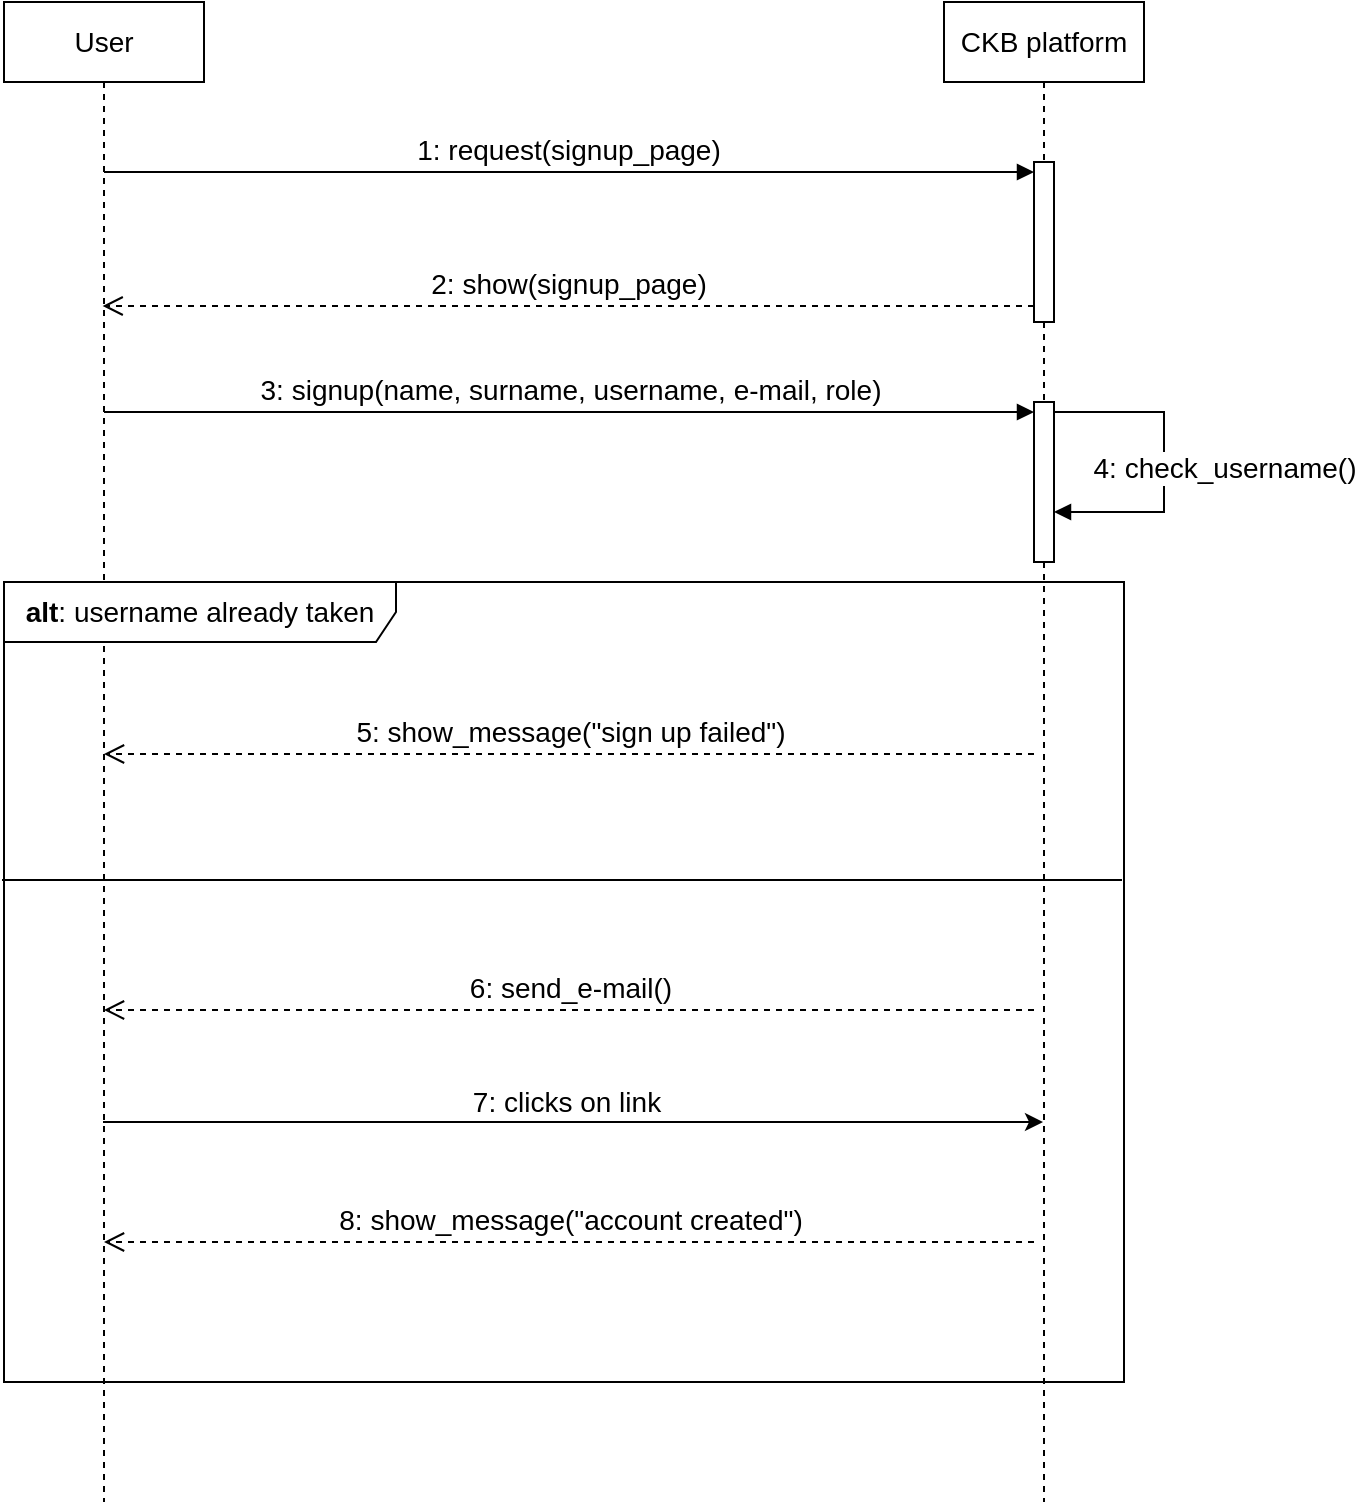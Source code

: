 <mxfile version="22.1.3" type="device" pages="17">
  <diagram name="Sign up" id="Tzz9PXDUnGUrr2mMW838">
    <mxGraphModel dx="1150" dy="470" grid="1" gridSize="10" guides="1" tooltips="1" connect="1" arrows="1" fold="1" page="1" pageScale="1" pageWidth="827" pageHeight="1169" math="0" shadow="0">
      <root>
        <mxCell id="0" />
        <mxCell id="1" parent="0" />
        <mxCell id="lNE3R671QEqZzRePpv7G-1" value="User" style="shape=umlLifeline;perimeter=lifelinePerimeter;whiteSpace=wrap;html=1;container=1;dropTarget=0;collapsible=0;recursiveResize=0;outlineConnect=0;portConstraint=eastwest;newEdgeStyle={&quot;edgeStyle&quot;:&quot;elbowEdgeStyle&quot;,&quot;elbow&quot;:&quot;vertical&quot;,&quot;curved&quot;:0,&quot;rounded&quot;:0};fontSize=14;" parent="1" vertex="1">
          <mxGeometry x="120" y="80" width="100" height="750" as="geometry" />
        </mxCell>
        <mxCell id="lNE3R671QEqZzRePpv7G-2" value="CKB platform" style="shape=umlLifeline;perimeter=lifelinePerimeter;whiteSpace=wrap;html=1;container=1;dropTarget=0;collapsible=0;recursiveResize=0;outlineConnect=0;portConstraint=eastwest;newEdgeStyle={&quot;edgeStyle&quot;:&quot;elbowEdgeStyle&quot;,&quot;elbow&quot;:&quot;vertical&quot;,&quot;curved&quot;:0,&quot;rounded&quot;:0};fontSize=14;" parent="1" vertex="1">
          <mxGeometry x="590" y="80" width="100" height="750" as="geometry" />
        </mxCell>
        <mxCell id="lNE3R671QEqZzRePpv7G-6" value="" style="html=1;points=[[0,0,0,0,5],[0,1,0,0,-5],[1,0,0,0,5],[1,1,0,0,-5]];perimeter=orthogonalPerimeter;outlineConnect=0;targetShapes=umlLifeline;portConstraint=eastwest;newEdgeStyle={&quot;curved&quot;:0,&quot;rounded&quot;:0};fontSize=14;" parent="lNE3R671QEqZzRePpv7G-2" vertex="1">
          <mxGeometry x="45" y="80" width="10" height="80" as="geometry" />
        </mxCell>
        <mxCell id="lNE3R671QEqZzRePpv7G-10" value="" style="html=1;points=[[0,0,0,0,5],[0,1,0,0,-5],[1,0,0,0,5],[1,1,0,0,-5]];perimeter=orthogonalPerimeter;outlineConnect=0;targetShapes=umlLifeline;portConstraint=eastwest;newEdgeStyle={&quot;curved&quot;:0,&quot;rounded&quot;:0};fontSize=14;" parent="lNE3R671QEqZzRePpv7G-2" vertex="1">
          <mxGeometry x="45" y="200" width="10" height="80" as="geometry" />
        </mxCell>
        <mxCell id="rbw9SaGvX5xycrt1Zv_B-1" value="" style="html=1;align=left;spacingLeft=2;endArrow=block;rounded=0;edgeStyle=orthogonalEdgeStyle;curved=0;rounded=0;fontSize=14;exitX=1;exitY=0;exitDx=0;exitDy=5;exitPerimeter=0;" parent="lNE3R671QEqZzRePpv7G-2" source="lNE3R671QEqZzRePpv7G-10" target="lNE3R671QEqZzRePpv7G-10" edge="1">
          <mxGeometry relative="1" as="geometry">
            <mxPoint x="60.0" y="205.043" as="sourcePoint" />
            <Array as="points">
              <mxPoint x="110" y="205" />
              <mxPoint x="110" y="255" />
            </Array>
            <mxPoint x="65.37" y="255.043" as="targetPoint" />
          </mxGeometry>
        </mxCell>
        <mxCell id="rbw9SaGvX5xycrt1Zv_B-2" value="4: check_username()" style="edgeLabel;html=1;align=center;verticalAlign=middle;resizable=0;points=[];fontSize=14;" parent="rbw9SaGvX5xycrt1Zv_B-1" vertex="1" connectable="0">
          <mxGeometry x="-0.039" y="2" relative="1" as="geometry">
            <mxPoint x="28" y="6" as="offset" />
          </mxGeometry>
        </mxCell>
        <mxCell id="lNE3R671QEqZzRePpv7G-7" value="1: request(signup_page)" style="html=1;verticalAlign=bottom;endArrow=block;curved=0;rounded=0;entryX=0;entryY=0;entryDx=0;entryDy=5;fontSize=14;" parent="1" source="lNE3R671QEqZzRePpv7G-1" target="lNE3R671QEqZzRePpv7G-6" edge="1">
          <mxGeometry x="-0.002" relative="1" as="geometry">
            <mxPoint x="280" y="295" as="sourcePoint" />
            <mxPoint as="offset" />
          </mxGeometry>
        </mxCell>
        <mxCell id="lNE3R671QEqZzRePpv7G-8" value="2: show(signup_page)" style="html=1;verticalAlign=bottom;endArrow=open;dashed=1;endSize=8;curved=0;rounded=0;exitX=0;exitY=1;exitDx=0;exitDy=-5;fontSize=14;" parent="1" edge="1">
          <mxGeometry relative="1" as="geometry">
            <mxPoint x="169.324" y="232" as="targetPoint" />
            <mxPoint x="635" y="232" as="sourcePoint" />
          </mxGeometry>
        </mxCell>
        <mxCell id="lNE3R671QEqZzRePpv7G-11" value="3: signup(name, surname, username, e-mail, role)" style="html=1;verticalAlign=bottom;endArrow=block;curved=0;rounded=0;entryX=0;entryY=0;entryDx=0;entryDy=5;fontSize=14;" parent="1" source="lNE3R671QEqZzRePpv7G-1" target="lNE3R671QEqZzRePpv7G-10" edge="1">
          <mxGeometry relative="1" as="geometry">
            <mxPoint x="455" y="285" as="sourcePoint" />
          </mxGeometry>
        </mxCell>
        <mxCell id="rbw9SaGvX5xycrt1Zv_B-3" value="&lt;font style=&quot;font-size: 14px;&quot;&gt;6: send_e-mail()&lt;/font&gt;" style="html=1;verticalAlign=bottom;endArrow=open;dashed=1;endSize=8;curved=0;rounded=0;exitX=0;exitY=1;exitDx=0;exitDy=-5;fontSize=14;" parent="1" edge="1">
          <mxGeometry relative="1" as="geometry">
            <mxPoint x="170" y="584" as="targetPoint" />
            <mxPoint x="635" y="584" as="sourcePoint" />
          </mxGeometry>
        </mxCell>
        <mxCell id="xYdsd-wHPHesKXTW5W4z-1" value="&lt;b style=&quot;font-size: 14px;&quot;&gt;alt&lt;/b&gt;: username already taken" style="shape=umlFrame;whiteSpace=wrap;html=1;pointerEvents=0;width=196;height=30;fontSize=14;" parent="1" vertex="1">
          <mxGeometry x="120" y="370" width="560" height="400" as="geometry" />
        </mxCell>
        <mxCell id="xYdsd-wHPHesKXTW5W4z-2" value="5: show_message(&quot;sign up failed&quot;)" style="html=1;verticalAlign=bottom;endArrow=open;dashed=1;endSize=8;curved=0;rounded=0;exitX=0;exitY=1;exitDx=0;exitDy=-5;fontSize=14;" parent="1" edge="1">
          <mxGeometry relative="1" as="geometry">
            <mxPoint x="170" y="456" as="targetPoint" />
            <mxPoint x="635" y="456" as="sourcePoint" />
          </mxGeometry>
        </mxCell>
        <mxCell id="xmiP2gEMONpXS5Xv0bzZ-2" value="" style="endArrow=classic;html=1;rounded=0;fontSize=14;" parent="1" edge="1">
          <mxGeometry width="50" height="50" relative="1" as="geometry">
            <mxPoint x="169.5" y="640" as="sourcePoint" />
            <mxPoint x="639.5" y="640" as="targetPoint" />
          </mxGeometry>
        </mxCell>
        <mxCell id="xmiP2gEMONpXS5Xv0bzZ-4" value="&lt;font style=&quot;font-size: 14px;&quot;&gt;7: clicks on link&lt;/font&gt;" style="edgeLabel;html=1;align=center;verticalAlign=middle;resizable=0;points=[];fontSize=14;" parent="xmiP2gEMONpXS5Xv0bzZ-2" vertex="1" connectable="0">
          <mxGeometry x="-0.017" y="1" relative="1" as="geometry">
            <mxPoint y="-9" as="offset" />
          </mxGeometry>
        </mxCell>
        <mxCell id="xmiP2gEMONpXS5Xv0bzZ-5" value="8: show_message(&quot;account created&quot;)" style="html=1;verticalAlign=bottom;endArrow=open;dashed=1;endSize=8;curved=0;rounded=0;exitX=0;exitY=1;exitDx=0;exitDy=-5;fontSize=14;" parent="1" edge="1">
          <mxGeometry relative="1" as="geometry">
            <mxPoint x="170" y="700" as="targetPoint" />
            <mxPoint x="635" y="700" as="sourcePoint" />
          </mxGeometry>
        </mxCell>
        <mxCell id="xmiP2gEMONpXS5Xv0bzZ-6" value="" style="endArrow=none;html=1;rounded=0;fontSize=14;" parent="1" edge="1">
          <mxGeometry width="50" height="50" relative="1" as="geometry">
            <mxPoint x="119" y="519" as="sourcePoint" />
            <mxPoint x="679" y="519" as="targetPoint" />
          </mxGeometry>
        </mxCell>
      </root>
    </mxGraphModel>
  </diagram>
  <diagram id="YGfrVCY0MwlsS2GeSzkb" name="Log in">
    <mxGraphModel dx="1290" dy="568" grid="1" gridSize="10" guides="1" tooltips="1" connect="1" arrows="1" fold="1" page="1" pageScale="1" pageWidth="827" pageHeight="1169" math="0" shadow="0">
      <root>
        <mxCell id="0" />
        <mxCell id="1" parent="0" />
        <mxCell id="xXrbo8NS6bV9Oz6nNZ06-1" value="User" style="shape=umlLifeline;perimeter=lifelinePerimeter;whiteSpace=wrap;html=1;container=1;dropTarget=0;collapsible=0;recursiveResize=0;outlineConnect=0;portConstraint=eastwest;newEdgeStyle={&quot;edgeStyle&quot;:&quot;elbowEdgeStyle&quot;,&quot;elbow&quot;:&quot;vertical&quot;,&quot;curved&quot;:0,&quot;rounded&quot;:0};fontSize=14;" parent="1" vertex="1">
          <mxGeometry x="190" y="80" width="100" height="530" as="geometry" />
        </mxCell>
        <mxCell id="xXrbo8NS6bV9Oz6nNZ06-2" value="CKB platform" style="shape=umlLifeline;perimeter=lifelinePerimeter;whiteSpace=wrap;html=1;container=1;dropTarget=0;collapsible=0;recursiveResize=0;outlineConnect=0;portConstraint=eastwest;newEdgeStyle={&quot;edgeStyle&quot;:&quot;elbowEdgeStyle&quot;,&quot;elbow&quot;:&quot;vertical&quot;,&quot;curved&quot;:0,&quot;rounded&quot;:0};fontSize=14;" parent="1" vertex="1">
          <mxGeometry x="550" y="80" width="100" height="530" as="geometry" />
        </mxCell>
        <mxCell id="xXrbo8NS6bV9Oz6nNZ06-3" value="" style="html=1;points=[[0,0,0,0,5],[0,1,0,0,-5],[1,0,0,0,5],[1,1,0,0,-5]];perimeter=orthogonalPerimeter;outlineConnect=0;targetShapes=umlLifeline;portConstraint=eastwest;newEdgeStyle={&quot;curved&quot;:0,&quot;rounded&quot;:0};fontSize=14;" parent="xXrbo8NS6bV9Oz6nNZ06-2" vertex="1">
          <mxGeometry x="45" y="80" width="10" height="80" as="geometry" />
        </mxCell>
        <mxCell id="xXrbo8NS6bV9Oz6nNZ06-9" value="" style="html=1;points=[[0,0,0,0,5],[0,1,0,0,-5],[1,0,0,0,5],[1,1,0,0,-5]];perimeter=orthogonalPerimeter;outlineConnect=0;targetShapes=umlLifeline;portConstraint=eastwest;newEdgeStyle={&quot;curved&quot;:0,&quot;rounded&quot;:0};fontSize=14;" parent="xXrbo8NS6bV9Oz6nNZ06-2" vertex="1">
          <mxGeometry x="45" y="230" width="10" height="40" as="geometry" />
        </mxCell>
        <mxCell id="xXrbo8NS6bV9Oz6nNZ06-10" value="" style="html=1;align=left;spacingLeft=2;endArrow=block;rounded=0;edgeStyle=orthogonalEdgeStyle;curved=0;rounded=0;fontSize=14;" parent="xXrbo8NS6bV9Oz6nNZ06-2" edge="1">
          <mxGeometry relative="1" as="geometry">
            <mxPoint x="49.63" y="205.043" as="sourcePoint" />
            <Array as="points">
              <mxPoint x="100" y="205" />
              <mxPoint x="100" y="255" />
            </Array>
            <mxPoint x="55" y="255.043" as="targetPoint" />
          </mxGeometry>
        </mxCell>
        <mxCell id="xXrbo8NS6bV9Oz6nNZ06-12" value="check_credentials()" style="edgeLabel;html=1;align=center;verticalAlign=middle;resizable=0;points=[];fontSize=14;" parent="xXrbo8NS6bV9Oz6nNZ06-10" vertex="1" connectable="0">
          <mxGeometry x="-0.039" y="2" relative="1" as="geometry">
            <mxPoint x="28" y="6" as="offset" />
          </mxGeometry>
        </mxCell>
        <mxCell id="xXrbo8NS6bV9Oz6nNZ06-6" value="1: request(login_page)" style="html=1;verticalAlign=bottom;endArrow=block;curved=0;rounded=0;entryX=0;entryY=0;entryDx=0;entryDy=5;fontSize=14;" parent="1" source="xXrbo8NS6bV9Oz6nNZ06-1" target="xXrbo8NS6bV9Oz6nNZ06-3" edge="1">
          <mxGeometry x="-0.002" relative="1" as="geometry">
            <mxPoint x="350" y="295" as="sourcePoint" />
            <mxPoint as="offset" />
          </mxGeometry>
        </mxCell>
        <mxCell id="xXrbo8NS6bV9Oz6nNZ06-7" value="2: show(login_page)" style="html=1;verticalAlign=bottom;endArrow=open;dashed=1;endSize=8;curved=0;rounded=0;exitX=0;exitY=1;exitDx=0;exitDy=-5;fontSize=14;" parent="1" source="xXrbo8NS6bV9Oz6nNZ06-3" target="xXrbo8NS6bV9Oz6nNZ06-1" edge="1">
          <mxGeometry relative="1" as="geometry">
            <mxPoint x="350" y="365" as="targetPoint" />
          </mxGeometry>
        </mxCell>
        <mxCell id="xXrbo8NS6bV9Oz6nNZ06-8" value="3: login(username, password)" style="html=1;verticalAlign=bottom;endArrow=block;curved=0;rounded=0;entryX=0;entryY=0;entryDx=0;entryDy=5;fontSize=14;" parent="1" source="xXrbo8NS6bV9Oz6nNZ06-1" edge="1">
          <mxGeometry relative="1" as="geometry">
            <mxPoint x="525" y="285" as="sourcePoint" />
            <mxPoint x="595" y="285" as="targetPoint" />
          </mxGeometry>
        </mxCell>
        <mxCell id="xXrbo8NS6bV9Oz6nNZ06-14" value="4: show_message(&quot;login failed&quot;)" style="html=1;verticalAlign=bottom;endArrow=open;dashed=1;endSize=8;curved=0;rounded=0;exitX=0;exitY=1;exitDx=0;exitDy=-5;fontSize=14;" parent="1" edge="1">
          <mxGeometry relative="1" as="geometry">
            <mxPoint x="242.5" y="460" as="targetPoint" />
            <mxPoint x="597.5" y="460" as="sourcePoint" />
          </mxGeometry>
        </mxCell>
        <mxCell id="xXrbo8NS6bV9Oz6nNZ06-23" value="[username and/or &lt;br&gt;password incorrect]" style="text;html=1;align=center;verticalAlign=middle;resizable=0;points=[];autosize=1;strokeColor=none;fillColor=none;" parent="1" vertex="1">
          <mxGeometry x="250" y="400" width="130" height="40" as="geometry" />
        </mxCell>
        <mxCell id="xXrbo8NS6bV9Oz6nNZ06-13" value="&lt;b style=&quot;font-size: 14px;&quot;&gt;alt&lt;/b&gt;: invalid credentials" style="shape=umlFrame;whiteSpace=wrap;html=1;pointerEvents=0;width=170;height=30;fontSize=14;" parent="1" vertex="1">
          <mxGeometry x="190" y="360" width="460" height="230" as="geometry" />
        </mxCell>
        <mxCell id="xXrbo8NS6bV9Oz6nNZ06-16" value="" style="endArrow=none;html=1;rounded=0;entryX=1;entryY=0.57;entryDx=0;entryDy=0;entryPerimeter=0;" parent="1" edge="1">
          <mxGeometry width="50" height="50" relative="1" as="geometry">
            <mxPoint x="190" y="490.332" as="sourcePoint" />
            <mxPoint x="650" y="490.003" as="targetPoint" />
            <Array as="points">
              <mxPoint x="420" y="490.003" />
            </Array>
          </mxGeometry>
        </mxCell>
        <mxCell id="xXrbo8NS6bV9Oz6nNZ06-20" value="5: show_message(&quot;login successful&quot;)" style="html=1;verticalAlign=bottom;endArrow=open;dashed=1;endSize=8;curved=0;rounded=0;exitX=0;exitY=1;exitDx=0;exitDy=-5;fontSize=14;" parent="1" edge="1">
          <mxGeometry relative="1" as="geometry">
            <mxPoint x="242.5" y="550" as="targetPoint" />
            <mxPoint x="597.5" y="550" as="sourcePoint" />
          </mxGeometry>
        </mxCell>
      </root>
    </mxGraphModel>
  </diagram>
  <diagram id="ICJhqUH0t8CDxZnNd0Hn" name="Create a tournament">
    <mxGraphModel dx="1290" dy="568" grid="1" gridSize="10" guides="1" tooltips="1" connect="1" arrows="1" fold="1" page="1" pageScale="1" pageWidth="827" pageHeight="1169" math="0" shadow="0">
      <root>
        <mxCell id="0" />
        <mxCell id="1" parent="0" />
        <mxCell id="KDrG3ivFhvAEy1ckTahE-1" value="CKB platform" style="shape=umlLifeline;perimeter=lifelinePerimeter;whiteSpace=wrap;html=1;container=1;dropTarget=0;collapsible=0;recursiveResize=0;outlineConnect=0;portConstraint=eastwest;newEdgeStyle={&quot;edgeStyle&quot;:&quot;elbowEdgeStyle&quot;,&quot;elbow&quot;:&quot;vertical&quot;,&quot;curved&quot;:0,&quot;rounded&quot;:0};fontSize=14;" parent="1" vertex="1">
          <mxGeometry x="590" y="80" width="100" height="410" as="geometry" />
        </mxCell>
        <mxCell id="dV2lvsRjr3svhoYy53k7-2" value="" style="html=1;points=[[0,0,0,0,5],[0,1,0,0,-5],[1,0,0,0,5],[1,1,0,0,-5]];perimeter=orthogonalPerimeter;outlineConnect=0;targetShapes=umlLifeline;portConstraint=eastwest;newEdgeStyle={&quot;curved&quot;:0,&quot;rounded&quot;:0};fontSize=14;" parent="KDrG3ivFhvAEy1ckTahE-1" vertex="1">
          <mxGeometry x="45" y="80" width="10" height="80" as="geometry" />
        </mxCell>
        <mxCell id="dV2lvsRjr3svhoYy53k7-1" value="User" style="shape=umlLifeline;perimeter=lifelinePerimeter;whiteSpace=wrap;html=1;container=1;dropTarget=0;collapsible=0;recursiveResize=0;outlineConnect=0;portConstraint=eastwest;newEdgeStyle={&quot;edgeStyle&quot;:&quot;elbowEdgeStyle&quot;,&quot;elbow&quot;:&quot;vertical&quot;,&quot;curved&quot;:0,&quot;rounded&quot;:0};fontSize=14;" parent="1" vertex="1">
          <mxGeometry x="120" y="80" width="100" height="410" as="geometry" />
        </mxCell>
        <mxCell id="dV2lvsRjr3svhoYy53k7-3" value="1: create_tournament(title, sub_deadline, badges)" style="html=1;verticalAlign=bottom;endArrow=block;curved=0;rounded=0;entryX=0;entryY=0;entryDx=0;entryDy=5;fontSize=14;" parent="1" source="dV2lvsRjr3svhoYy53k7-1" target="dV2lvsRjr3svhoYy53k7-2" edge="1">
          <mxGeometry relative="1" as="geometry">
            <mxPoint x="310" y="215" as="sourcePoint" />
          </mxGeometry>
        </mxCell>
        <mxCell id="dV2lvsRjr3svhoYy53k7-4" value="4: show_message(&quot;tournament created&quot;)" style="html=1;verticalAlign=bottom;endArrow=open;dashed=1;endSize=8;curved=0;rounded=0;exitX=0;exitY=1;exitDx=0;exitDy=-5;fontSize=14;" parent="1" edge="1">
          <mxGeometry relative="1" as="geometry">
            <mxPoint x="170.337" y="420.0" as="targetPoint" />
            <mxPoint x="635.67" y="420.0" as="sourcePoint" />
          </mxGeometry>
        </mxCell>
        <mxCell id="5t5c0uov8xxtRN_PQzIy-1" value="&lt;b style=&quot;font-size: 14px;&quot;&gt;alt&lt;/b&gt;: erroneous infomation" style="shape=umlFrame;whiteSpace=wrap;html=1;pointerEvents=0;width=182;height=30;fontSize=14;" parent="1" vertex="1">
          <mxGeometry x="138" y="260" width="530" height="200" as="geometry" />
        </mxCell>
        <mxCell id="g48Yn_m7o0lA722vfoR6-1" value="" style="html=1;align=left;spacingLeft=2;endArrow=block;rounded=0;edgeStyle=orthogonalEdgeStyle;curved=0;rounded=0;fontSize=14;" parent="1" edge="1">
          <mxGeometry relative="1" as="geometry">
            <mxPoint x="645.0" y="165.043" as="sourcePoint" />
            <Array as="points">
              <mxPoint x="695.37" y="165" />
              <mxPoint x="695.37" y="215" />
            </Array>
            <mxPoint x="650.37" y="215.043" as="targetPoint" />
          </mxGeometry>
        </mxCell>
        <mxCell id="g48Yn_m7o0lA722vfoR6-2" value="2: check_information()" style="edgeLabel;html=1;align=center;verticalAlign=middle;resizable=0;points=[];fontSize=14;" parent="g48Yn_m7o0lA722vfoR6-1" vertex="1" connectable="0">
          <mxGeometry x="-0.039" y="2" relative="1" as="geometry">
            <mxPoint x="28" y="6" as="offset" />
          </mxGeometry>
        </mxCell>
        <mxCell id="g48Yn_m7o0lA722vfoR6-3" value="3: show_message(&quot;failed creation&quot;)" style="html=1;verticalAlign=bottom;endArrow=open;dashed=1;endSize=8;curved=0;rounded=0;exitX=0;exitY=1;exitDx=0;exitDy=-5;fontSize=14;" parent="1" edge="1">
          <mxGeometry relative="1" as="geometry">
            <mxPoint x="170.337" y="330" as="targetPoint" />
            <mxPoint x="635.67" y="330" as="sourcePoint" />
          </mxGeometry>
        </mxCell>
        <mxCell id="aOpoYuYJx2_HQNIXeaP4-1" value="" style="endArrow=none;html=1;rounded=0;entryX=1;entryY=0.57;entryDx=0;entryDy=0;entryPerimeter=0;exitX=-0.003;exitY=0.572;exitDx=0;exitDy=0;exitPerimeter=0;fontSize=14;" parent="1" source="5t5c0uov8xxtRN_PQzIy-1" edge="1">
          <mxGeometry width="50" height="50" relative="1" as="geometry">
            <mxPoint x="208" y="374.972" as="sourcePoint" />
            <mxPoint x="668" y="374.643" as="targetPoint" />
            <Array as="points">
              <mxPoint x="438" y="374.643" />
            </Array>
          </mxGeometry>
        </mxCell>
      </root>
    </mxGraphModel>
  </diagram>
  <diagram id="aSuuCtt1cwg4y0aHRXyk" name="Create Battle">
    <mxGraphModel dx="1290" dy="568" grid="1" gridSize="10" guides="1" tooltips="1" connect="1" arrows="1" fold="1" page="1" pageScale="1" pageWidth="827" pageHeight="1169" math="0" shadow="0">
      <root>
        <mxCell id="0" />
        <mxCell id="1" parent="0" />
        <mxCell id="2-5AMvIgq4ixf485BK0p-1" value="CKB platform" style="shape=umlLifeline;perimeter=lifelinePerimeter;whiteSpace=wrap;html=1;container=1;dropTarget=0;collapsible=0;recursiveResize=0;outlineConnect=0;portConstraint=eastwest;newEdgeStyle={&quot;edgeStyle&quot;:&quot;elbowEdgeStyle&quot;,&quot;elbow&quot;:&quot;vertical&quot;,&quot;curved&quot;:0,&quot;rounded&quot;:0};fontSize=14;" vertex="1" parent="1">
          <mxGeometry x="600" y="80" width="100" height="580" as="geometry" />
        </mxCell>
        <mxCell id="0SEVI9yCi_tF6l7z0Mny-3" value="" style="html=1;points=[[0,0,0,0,5],[0,1,0,0,-5],[1,0,0,0,5],[1,1,0,0,-5]];perimeter=orthogonalPerimeter;outlineConnect=0;targetShapes=umlLifeline;portConstraint=eastwest;newEdgeStyle={&quot;curved&quot;:0,&quot;rounded&quot;:0};" vertex="1" parent="2-5AMvIgq4ixf485BK0p-1">
          <mxGeometry x="45" y="240" width="10" height="80" as="geometry" />
        </mxCell>
        <mxCell id="yx4_EhLIIcBcqPSl3ASu-1" value="" style="html=1;align=left;spacingLeft=2;endArrow=block;rounded=0;edgeStyle=orthogonalEdgeStyle;curved=0;rounded=0;fontSize=14;" edge="1" parent="2-5AMvIgq4ixf485BK0p-1" source="0SEVI9yCi_tF6l7z0Mny-3" target="0SEVI9yCi_tF6l7z0Mny-3">
          <mxGeometry relative="1" as="geometry">
            <mxPoint x="70" y="250" as="sourcePoint" />
            <Array as="points">
              <mxPoint x="125" y="250" />
              <mxPoint x="125" y="310" />
            </Array>
            <mxPoint x="70" y="310" as="targetPoint" />
          </mxGeometry>
        </mxCell>
        <mxCell id="yx4_EhLIIcBcqPSl3ASu-2" value="6: check_information()" style="edgeLabel;html=1;align=center;verticalAlign=middle;resizable=0;points=[];fontSize=14;" vertex="1" connectable="0" parent="yx4_EhLIIcBcqPSl3ASu-1">
          <mxGeometry x="-0.039" y="2" relative="1" as="geometry">
            <mxPoint x="3" y="4" as="offset" />
          </mxGeometry>
        </mxCell>
        <mxCell id="2-5AMvIgq4ixf485BK0p-2" value="User" style="shape=umlLifeline;perimeter=lifelinePerimeter;whiteSpace=wrap;html=1;container=1;dropTarget=0;collapsible=0;recursiveResize=0;outlineConnect=0;portConstraint=eastwest;newEdgeStyle={&quot;edgeStyle&quot;:&quot;elbowEdgeStyle&quot;,&quot;elbow&quot;:&quot;vertical&quot;,&quot;curved&quot;:0,&quot;rounded&quot;:0};fontSize=14;" vertex="1" parent="1">
          <mxGeometry x="80" y="90" width="100" height="570" as="geometry" />
        </mxCell>
        <mxCell id="is8G0aP3gGZ9rCG5_CJ6-2" value="" style="endArrow=classic;html=1;rounded=0;" edge="1" parent="1" source="2-5AMvIgq4ixf485BK0p-2" target="2-5AMvIgq4ixf485BK0p-1">
          <mxGeometry relative="1" as="geometry">
            <mxPoint x="130" y="270" as="sourcePoint" />
            <mxPoint x="650" y="270" as="targetPoint" />
            <Array as="points">
              <mxPoint x="401" y="280" />
            </Array>
          </mxGeometry>
        </mxCell>
        <mxCell id="is8G0aP3gGZ9rCG5_CJ6-3" value="&lt;font style=&quot;font-size: 14px;&quot;&gt;5:create_battle(name,codeKata,sub_deadline,final_deadline,min_team,max,team)&lt;/font&gt;" style="edgeLabel;resizable=0;html=1;align=center;verticalAlign=middle;" connectable="0" vertex="1" parent="is8G0aP3gGZ9rCG5_CJ6-2">
          <mxGeometry relative="1" as="geometry">
            <mxPoint y="-10" as="offset" />
          </mxGeometry>
        </mxCell>
        <mxCell id="T0k9wKwy1EpgRDsk-KxV-1" value="8: show_message(&quot;battle created&quot;)" style="html=1;verticalAlign=bottom;endArrow=open;dashed=1;endSize=8;curved=0;rounded=0;fontSize=14;" edge="1" parent="1" source="2-5AMvIgq4ixf485BK0p-1" target="2-5AMvIgq4ixf485BK0p-2">
          <mxGeometry relative="1" as="geometry">
            <mxPoint x="173.927" y="430.0" as="targetPoint" />
            <mxPoint x="639.26" y="430.0" as="sourcePoint" />
            <Array as="points">
              <mxPoint x="390" y="570" />
            </Array>
          </mxGeometry>
        </mxCell>
        <mxCell id="T0k9wKwy1EpgRDsk-KxV-2" value="&lt;b style=&quot;font-size: 14px;&quot;&gt;alt&lt;/b&gt;: erroneous infomation" style="shape=umlFrame;whiteSpace=wrap;html=1;pointerEvents=0;width=182;height=30;fontSize=14;" vertex="1" parent="1">
          <mxGeometry x="110" y="420" width="560" height="200" as="geometry" />
        </mxCell>
        <mxCell id="T0k9wKwy1EpgRDsk-KxV-3" value="7: show_message(&quot;failed creation&quot;)" style="html=1;verticalAlign=bottom;endArrow=open;dashed=1;endSize=8;curved=0;rounded=0;fontSize=14;" edge="1" parent="1" source="2-5AMvIgq4ixf485BK0p-1" target="2-5AMvIgq4ixf485BK0p-2">
          <mxGeometry relative="1" as="geometry">
            <mxPoint x="173.927" y="340" as="targetPoint" />
            <mxPoint x="639.26" y="340" as="sourcePoint" />
            <Array as="points">
              <mxPoint x="420" y="490" />
            </Array>
          </mxGeometry>
        </mxCell>
        <mxCell id="T0k9wKwy1EpgRDsk-KxV-4" value="" style="endArrow=none;html=1;rounded=0;entryX=1.001;entryY=0.57;entryDx=0;entryDy=0;entryPerimeter=0;exitX=-0.003;exitY=0.572;exitDx=0;exitDy=0;exitPerimeter=0;fontSize=14;elbow=vertical;" edge="1" parent="1" source="T0k9wKwy1EpgRDsk-KxV-2" target="T0k9wKwy1EpgRDsk-KxV-2">
          <mxGeometry width="50" height="50" relative="1" as="geometry">
            <mxPoint x="211.59" y="384.972" as="sourcePoint" />
            <mxPoint x="671.59" y="384.643" as="targetPoint" />
            <Array as="points" />
          </mxGeometry>
        </mxCell>
        <mxCell id="nvIMJP36PxMoZ4laNVwy-1" value="&lt;b&gt;[Informations OK]&lt;/b&gt;" style="text;html=1;align=center;verticalAlign=middle;resizable=0;points=[];autosize=1;strokeColor=none;fillColor=none;" vertex="1" parent="1">
          <mxGeometry x="100" y="530" width="130" height="30" as="geometry" />
        </mxCell>
        <mxCell id="m4Fr3TXDl5ZdyJL0JIXS-1" value="" style="endArrow=classic;html=1;rounded=0;" edge="1" parent="1" source="2-5AMvIgq4ixf485BK0p-2" target="2-5AMvIgq4ixf485BK0p-1">
          <mxGeometry relative="1" as="geometry">
            <mxPoint x="120" y="150" as="sourcePoint" />
            <mxPoint x="640" y="150" as="targetPoint" />
            <Array as="points">
              <mxPoint x="430" y="150" />
            </Array>
          </mxGeometry>
        </mxCell>
        <mxCell id="m4Fr3TXDl5ZdyJL0JIXS-2" value="&lt;font style=&quot;font-size: 14px;&quot;&gt;1:request(myTournament_page)&lt;/font&gt;" style="edgeLabel;resizable=0;html=1;align=center;verticalAlign=middle;" connectable="0" vertex="1" parent="m4Fr3TXDl5ZdyJL0JIXS-1">
          <mxGeometry relative="1" as="geometry">
            <mxPoint x="1" y="-10" as="offset" />
          </mxGeometry>
        </mxCell>
        <mxCell id="m4Fr3TXDl5ZdyJL0JIXS-3" value="&lt;font style=&quot;font-size: 14px;&quot;&gt;2:show(myTournaments_page)&lt;/font&gt;" style="endArrow=open;endSize=12;dashed=1;html=1;rounded=0;" edge="1" parent="1" source="2-5AMvIgq4ixf485BK0p-1" target="2-5AMvIgq4ixf485BK0p-2">
          <mxGeometry x="0.036" y="-10" width="160" relative="1" as="geometry">
            <mxPoint x="640" y="180" as="sourcePoint" />
            <mxPoint x="120" y="180" as="targetPoint" />
            <Array as="points">
              <mxPoint x="400" y="180" />
            </Array>
            <mxPoint as="offset" />
          </mxGeometry>
        </mxCell>
        <mxCell id="m4Fr3TXDl5ZdyJL0JIXS-4" value="" style="endArrow=classic;html=1;rounded=0;" edge="1" parent="1" source="2-5AMvIgq4ixf485BK0p-2" target="2-5AMvIgq4ixf485BK0p-1">
          <mxGeometry relative="1" as="geometry">
            <mxPoint x="120" y="210" as="sourcePoint" />
            <mxPoint x="640" y="210" as="targetPoint" />
            <Array as="points">
              <mxPoint x="370" y="210" />
            </Array>
          </mxGeometry>
        </mxCell>
        <mxCell id="m4Fr3TXDl5ZdyJL0JIXS-5" value="&lt;font style=&quot;font-size: 14px;&quot;&gt;3:request(tournament_page)&lt;/font&gt;" style="edgeLabel;resizable=0;html=1;align=center;verticalAlign=middle;" connectable="0" vertex="1" parent="m4Fr3TXDl5ZdyJL0JIXS-4">
          <mxGeometry relative="1" as="geometry">
            <mxPoint x="-19" y="-10" as="offset" />
          </mxGeometry>
        </mxCell>
        <mxCell id="m4Fr3TXDl5ZdyJL0JIXS-6" value="&lt;font style=&quot;font-size: 14px;&quot;&gt;4:show(tournaments_page)&lt;/font&gt;" style="endArrow=open;endSize=12;dashed=1;html=1;rounded=0;" edge="1" parent="1" source="2-5AMvIgq4ixf485BK0p-1" target="2-5AMvIgq4ixf485BK0p-2">
          <mxGeometry x="0.036" y="-10" width="160" relative="1" as="geometry">
            <mxPoint x="640" y="240" as="sourcePoint" />
            <mxPoint x="120" y="240" as="targetPoint" />
            <Array as="points">
              <mxPoint x="420" y="240" />
            </Array>
            <mxPoint as="offset" />
          </mxGeometry>
        </mxCell>
      </root>
    </mxGraphModel>
  </diagram>
  <diagram id="YhraD1h6OVpE6OIBDjtY" name="Invite an educator">
    <mxGraphModel dx="1290" dy="568" grid="1" gridSize="10" guides="1" tooltips="1" connect="1" arrows="1" fold="1" page="1" pageScale="1" pageWidth="827" pageHeight="1169" math="0" shadow="0">
      <root>
        <mxCell id="0" />
        <mxCell id="1" parent="0" />
        <mxCell id="zeHvXxD8eWTMKCvvyFYo-1" value="CKB platform" style="shape=umlLifeline;perimeter=lifelinePerimeter;whiteSpace=wrap;html=1;container=1;dropTarget=0;collapsible=0;recursiveResize=0;outlineConnect=0;portConstraint=eastwest;newEdgeStyle={&quot;edgeStyle&quot;:&quot;elbowEdgeStyle&quot;,&quot;elbow&quot;:&quot;vertical&quot;,&quot;curved&quot;:0,&quot;rounded&quot;:0};fontSize=14;" vertex="1" parent="1">
          <mxGeometry x="470" y="80" width="100" height="600" as="geometry" />
        </mxCell>
        <mxCell id="D9BLUD6aK3wkoWoet0gR-3" value="" style="html=1;points=[[0,0,0,0,5],[0,1,0,0,-5],[1,0,0,0,5],[1,1,0,0,-5]];perimeter=orthogonalPerimeter;outlineConnect=0;targetShapes=umlLifeline;portConstraint=eastwest;newEdgeStyle={&quot;curved&quot;:0,&quot;rounded&quot;:0};" vertex="1" parent="zeHvXxD8eWTMKCvvyFYo-1">
          <mxGeometry x="45" y="220" width="10" height="80" as="geometry" />
        </mxCell>
        <mxCell id="D9BLUD6aK3wkoWoet0gR-1" value="" style="html=1;align=left;spacingLeft=2;endArrow=block;rounded=0;edgeStyle=orthogonalEdgeStyle;curved=0;rounded=0;fontSize=14;exitX=1;exitY=0;exitDx=0;exitDy=5;exitPerimeter=0;" edge="1" parent="zeHvXxD8eWTMKCvvyFYo-1" source="D9BLUD6aK3wkoWoet0gR-3" target="D9BLUD6aK3wkoWoet0gR-3">
          <mxGeometry relative="1" as="geometry">
            <mxPoint x="15" y="240" as="sourcePoint" />
            <Array as="points">
              <mxPoint x="55" y="235" />
              <mxPoint x="100" y="235" />
              <mxPoint x="100" y="290" />
            </Array>
            <mxPoint x="15" y="300" as="targetPoint" />
          </mxGeometry>
        </mxCell>
        <mxCell id="D9BLUD6aK3wkoWoet0gR-2" value="6: check_username()" style="edgeLabel;html=1;align=center;verticalAlign=middle;resizable=0;points=[];fontSize=14;" vertex="1" connectable="0" parent="D9BLUD6aK3wkoWoet0gR-1">
          <mxGeometry x="-0.039" y="2" relative="1" as="geometry">
            <mxPoint x="28" y="6" as="offset" />
          </mxGeometry>
        </mxCell>
        <mxCell id="zeHvXxD8eWTMKCvvyFYo-2" value="User" style="shape=umlLifeline;perimeter=lifelinePerimeter;whiteSpace=wrap;html=1;container=1;dropTarget=0;collapsible=0;recursiveResize=0;outlineConnect=0;portConstraint=eastwest;newEdgeStyle={&quot;edgeStyle&quot;:&quot;elbowEdgeStyle&quot;,&quot;elbow&quot;:&quot;vertical&quot;,&quot;curved&quot;:0,&quot;rounded&quot;:0};fontSize=14;" vertex="1" parent="1">
          <mxGeometry x="110" y="80" width="100" height="600" as="geometry" />
        </mxCell>
        <mxCell id="zeHvXxD8eWTMKCvvyFYo-3" value="" style="endArrow=classic;html=1;rounded=0;" edge="1" parent="1" source="zeHvXxD8eWTMKCvvyFYo-2" target="zeHvXxD8eWTMKCvvyFYo-1">
          <mxGeometry relative="1" as="geometry">
            <mxPoint x="330" y="190" as="sourcePoint" />
            <mxPoint x="430" y="190" as="targetPoint" />
            <Array as="points">
              <mxPoint x="390" y="280" />
            </Array>
          </mxGeometry>
        </mxCell>
        <mxCell id="zeHvXxD8eWTMKCvvyFYo-4" value="&lt;font style=&quot;font-size: 14px;&quot;&gt;5:invite_educator(username)&lt;/font&gt;" style="edgeLabel;resizable=0;html=1;align=center;verticalAlign=middle;" connectable="0" vertex="1" parent="zeHvXxD8eWTMKCvvyFYo-3">
          <mxGeometry relative="1" as="geometry">
            <mxPoint y="-10" as="offset" />
          </mxGeometry>
        </mxCell>
        <mxCell id="7XA9l3OpABSv_4C4GRny-1" value="&lt;b&gt;alt: &lt;/b&gt;not a valid username&amp;nbsp;" style="shape=umlFrame;whiteSpace=wrap;html=1;pointerEvents=0;width=151;height=30;" vertex="1" parent="1">
          <mxGeometry x="110" y="400" width="590" height="280" as="geometry" />
        </mxCell>
        <mxCell id="D9BLUD6aK3wkoWoet0gR-4" value="&lt;font style=&quot;font-size: 14px;&quot;&gt;7:show_message(&quot;username not exists or is a student&quot;)&lt;/font&gt;" style="endArrow=open;endSize=12;dashed=1;html=1;rounded=0;" edge="1" parent="1">
          <mxGeometry x="-0.022" y="-10" width="160" relative="1" as="geometry">
            <mxPoint x="519.5" y="460" as="sourcePoint" />
            <mxPoint x="159.5" y="460" as="targetPoint" />
            <Array as="points">
              <mxPoint x="400" y="460" />
            </Array>
            <mxPoint as="offset" />
          </mxGeometry>
        </mxCell>
        <mxCell id="dShQ4wufBuyKrF3jSPcw-4" value="&lt;b&gt;[Username is OK]&lt;/b&gt;" style="text;html=1;align=center;verticalAlign=middle;resizable=0;points=[];autosize=1;strokeColor=none;fillColor=none;" vertex="1" parent="1">
          <mxGeometry x="100" y="520" width="120" height="30" as="geometry" />
        </mxCell>
        <mxCell id="dShQ4wufBuyKrF3jSPcw-6" value="&lt;font style=&quot;font-size: 14px;&quot;&gt;9:show_message(&quot;educator invited&quot;)&lt;/font&gt;" style="endArrow=open;endSize=12;dashed=1;html=1;rounded=0;" edge="1" parent="1">
          <mxGeometry x="-0.022" y="-10" width="160" relative="1" as="geometry">
            <mxPoint x="519.5" y="600" as="sourcePoint" />
            <mxPoint x="159.5" y="600" as="targetPoint" />
            <Array as="points">
              <mxPoint x="410" y="600" />
            </Array>
            <mxPoint as="offset" />
          </mxGeometry>
        </mxCell>
        <mxCell id="Lsk4HHIAp9IP7j-1olW7-1" value="Invited Educator" style="shape=umlLifeline;perimeter=lifelinePerimeter;whiteSpace=wrap;html=1;container=1;dropTarget=0;collapsible=0;recursiveResize=0;outlineConnect=0;portConstraint=eastwest;newEdgeStyle={&quot;edgeStyle&quot;:&quot;elbowEdgeStyle&quot;,&quot;elbow&quot;:&quot;vertical&quot;,&quot;curved&quot;:0,&quot;rounded&quot;:0};fontSize=14;" vertex="1" parent="1">
          <mxGeometry x="640" y="80" width="100" height="600" as="geometry" />
        </mxCell>
        <mxCell id="Lsk4HHIAp9IP7j-1olW7-2" value="&lt;font style=&quot;font-size: 14px;&quot;&gt;8:send_e-mail()&lt;/font&gt;" style="endArrow=open;endSize=12;dashed=1;html=1;rounded=0;" edge="1" parent="1">
          <mxGeometry x="-0.053" y="10" width="160" relative="1" as="geometry">
            <mxPoint x="519.5" y="560" as="sourcePoint" />
            <mxPoint x="689.5" y="560" as="targetPoint" />
            <Array as="points">
              <mxPoint x="580" y="560" />
            </Array>
            <mxPoint as="offset" />
          </mxGeometry>
        </mxCell>
        <mxCell id="KNsnIBKYncrYXzUiAqjH-1" value="" style="line;strokeWidth=1;fillColor=none;align=left;verticalAlign=middle;spacingTop=-1;spacingLeft=3;spacingRight=3;rotatable=0;labelPosition=right;points=[];portConstraint=eastwest;strokeColor=inherit;" vertex="1" parent="1">
          <mxGeometry x="110" y="520" width="590" height="8" as="geometry" />
        </mxCell>
        <mxCell id="yPrtxStFNseMORhJaiTj-7" value="" style="endArrow=classic;html=1;rounded=0;" edge="1" parent="1" source="zeHvXxD8eWTMKCvvyFYo-2" target="zeHvXxD8eWTMKCvvyFYo-1">
          <mxGeometry relative="1" as="geometry">
            <mxPoint x="130" y="160" as="sourcePoint" />
            <mxPoint x="650" y="160" as="targetPoint" />
            <Array as="points">
              <mxPoint x="440" y="160" />
            </Array>
          </mxGeometry>
        </mxCell>
        <mxCell id="yPrtxStFNseMORhJaiTj-8" value="&lt;font style=&quot;font-size: 14px;&quot;&gt;1:request(myTournament_page)&lt;/font&gt;" style="edgeLabel;resizable=0;html=1;align=center;verticalAlign=middle;" connectable="0" vertex="1" parent="yPrtxStFNseMORhJaiTj-7">
          <mxGeometry relative="1" as="geometry">
            <mxPoint x="1" y="-10" as="offset" />
          </mxGeometry>
        </mxCell>
        <mxCell id="yPrtxStFNseMORhJaiTj-9" value="&lt;font style=&quot;font-size: 14px;&quot;&gt;2:show(myTournaments_page)&lt;/font&gt;" style="endArrow=open;endSize=12;dashed=1;html=1;rounded=0;" edge="1" parent="1" source="zeHvXxD8eWTMKCvvyFYo-1" target="zeHvXxD8eWTMKCvvyFYo-2">
          <mxGeometry x="0.036" y="-10" width="160" relative="1" as="geometry">
            <mxPoint x="650" y="190" as="sourcePoint" />
            <mxPoint x="130" y="190" as="targetPoint" />
            <Array as="points">
              <mxPoint x="410" y="190" />
            </Array>
            <mxPoint as="offset" />
          </mxGeometry>
        </mxCell>
        <mxCell id="yPrtxStFNseMORhJaiTj-10" value="" style="endArrow=classic;html=1;rounded=0;" edge="1" parent="1" source="zeHvXxD8eWTMKCvvyFYo-2" target="zeHvXxD8eWTMKCvvyFYo-1">
          <mxGeometry relative="1" as="geometry">
            <mxPoint x="130" y="220" as="sourcePoint" />
            <mxPoint x="650" y="220" as="targetPoint" />
            <Array as="points">
              <mxPoint x="380" y="220" />
            </Array>
          </mxGeometry>
        </mxCell>
        <mxCell id="yPrtxStFNseMORhJaiTj-11" value="&lt;font style=&quot;font-size: 14px;&quot;&gt;3:request(tournament_page)&lt;/font&gt;" style="edgeLabel;resizable=0;html=1;align=center;verticalAlign=middle;" connectable="0" vertex="1" parent="yPrtxStFNseMORhJaiTj-10">
          <mxGeometry relative="1" as="geometry">
            <mxPoint x="-19" y="-10" as="offset" />
          </mxGeometry>
        </mxCell>
        <mxCell id="yPrtxStFNseMORhJaiTj-12" value="&lt;font style=&quot;font-size: 14px;&quot;&gt;4:show(tournaments_page)&lt;/font&gt;" style="endArrow=open;endSize=12;dashed=1;html=1;rounded=0;" edge="1" parent="1" source="zeHvXxD8eWTMKCvvyFYo-1" target="zeHvXxD8eWTMKCvvyFYo-2">
          <mxGeometry x="0.036" y="-10" width="160" relative="1" as="geometry">
            <mxPoint x="650" y="250" as="sourcePoint" />
            <mxPoint x="130" y="250" as="targetPoint" />
            <Array as="points">
              <mxPoint x="430" y="250" />
            </Array>
            <mxPoint as="offset" />
          </mxGeometry>
        </mxCell>
      </root>
    </mxGraphModel>
  </diagram>
  <diagram id="y6m5stMUWUmZoKd-R7Ek" name="Close Tournament">
    <mxGraphModel dx="1290" dy="568" grid="1" gridSize="10" guides="1" tooltips="1" connect="1" arrows="1" fold="1" page="1" pageScale="1" pageWidth="827" pageHeight="1169" math="0" shadow="0">
      <root>
        <mxCell id="0" />
        <mxCell id="1" parent="0" />
        <mxCell id="15r7NZW77eFtvjsjaYNK-1" value="CKB platform" style="shape=umlLifeline;perimeter=lifelinePerimeter;whiteSpace=wrap;html=1;container=1;dropTarget=0;collapsible=0;recursiveResize=0;outlineConnect=0;portConstraint=eastwest;newEdgeStyle={&quot;edgeStyle&quot;:&quot;elbowEdgeStyle&quot;,&quot;elbow&quot;:&quot;vertical&quot;,&quot;curved&quot;:0,&quot;rounded&quot;:0};fontSize=14;" vertex="1" parent="1">
          <mxGeometry x="590" y="80" width="100" height="670" as="geometry" />
        </mxCell>
        <mxCell id="mtMQdT0GqvhQ3xBKo-Yy-11" value="" style="html=1;points=[[0,0,0,0,5],[0,1,0,0,-5],[1,0,0,0,5],[1,1,0,0,-5]];perimeter=orthogonalPerimeter;outlineConnect=0;targetShapes=umlLifeline;portConstraint=eastwest;newEdgeStyle={&quot;curved&quot;:0,&quot;rounded&quot;:0};" vertex="1" parent="15r7NZW77eFtvjsjaYNK-1">
          <mxGeometry x="45" y="408" width="10" height="80" as="geometry" />
        </mxCell>
        <mxCell id="mtMQdT0GqvhQ3xBKo-Yy-12" value="" style="html=1;align=left;spacingLeft=2;endArrow=block;rounded=0;edgeStyle=orthogonalEdgeStyle;curved=0;rounded=0;fontSize=14;exitX=1;exitY=0;exitDx=0;exitDy=5;exitPerimeter=0;" edge="1" parent="15r7NZW77eFtvjsjaYNK-1" source="mtMQdT0GqvhQ3xBKo-Yy-11" target="mtMQdT0GqvhQ3xBKo-Yy-11">
          <mxGeometry relative="1" as="geometry">
            <mxPoint x="-75" y="418" as="sourcePoint" />
            <Array as="points">
              <mxPoint x="110" y="413" />
              <mxPoint x="110" y="478" />
            </Array>
            <mxPoint x="-75" y="478" as="targetPoint" />
          </mxGeometry>
        </mxCell>
        <mxCell id="mtMQdT0GqvhQ3xBKo-Yy-13" value="8:assign_badges()" style="edgeLabel;html=1;align=center;verticalAlign=middle;resizable=0;points=[];fontSize=14;" vertex="1" connectable="0" parent="mtMQdT0GqvhQ3xBKo-Yy-12">
          <mxGeometry x="-0.039" y="2" relative="1" as="geometry">
            <mxPoint x="38" as="offset" />
          </mxGeometry>
        </mxCell>
        <mxCell id="mtMQdT0GqvhQ3xBKo-Yy-14" value="" style="html=1;points=[[0,0,0,0,5],[0,1,0,0,-5],[1,0,0,0,5],[1,1,0,0,-5]];perimeter=orthogonalPerimeter;outlineConnect=0;targetShapes=umlLifeline;portConstraint=eastwest;newEdgeStyle={&quot;curved&quot;:0,&quot;rounded&quot;:0};" vertex="1" parent="15r7NZW77eFtvjsjaYNK-1">
          <mxGeometry x="45" y="510" width="10" height="80" as="geometry" />
        </mxCell>
        <mxCell id="mtMQdT0GqvhQ3xBKo-Yy-15" value="" style="html=1;align=left;spacingLeft=2;endArrow=block;rounded=0;edgeStyle=orthogonalEdgeStyle;curved=0;rounded=0;fontSize=14;exitX=1;exitY=0;exitDx=0;exitDy=5;exitPerimeter=0;" edge="1" parent="15r7NZW77eFtvjsjaYNK-1" source="mtMQdT0GqvhQ3xBKo-Yy-14" target="mtMQdT0GqvhQ3xBKo-Yy-14">
          <mxGeometry relative="1" as="geometry">
            <mxPoint x="-80" y="520" as="sourcePoint" />
            <Array as="points">
              <mxPoint x="105" y="515" />
              <mxPoint x="105" y="580" />
            </Array>
            <mxPoint x="-80" y="580" as="targetPoint" />
          </mxGeometry>
        </mxCell>
        <mxCell id="mtMQdT0GqvhQ3xBKo-Yy-16" value="9:generate_rank()" style="edgeLabel;html=1;align=center;verticalAlign=middle;resizable=0;points=[];fontSize=14;" vertex="1" connectable="0" parent="mtMQdT0GqvhQ3xBKo-Yy-15">
          <mxGeometry x="-0.039" y="2" relative="1" as="geometry">
            <mxPoint x="38" as="offset" />
          </mxGeometry>
        </mxCell>
        <mxCell id="mtMQdT0GqvhQ3xBKo-Yy-1" value="" style="html=1;points=[[0,0,0,0,5],[0,1,0,0,-5],[1,0,0,0,5],[1,1,0,0,-5]];perimeter=orthogonalPerimeter;outlineConnect=0;targetShapes=umlLifeline;portConstraint=eastwest;newEdgeStyle={&quot;curved&quot;:0,&quot;rounded&quot;:0};" vertex="1" parent="15r7NZW77eFtvjsjaYNK-1">
          <mxGeometry x="45" y="200" width="10" height="80" as="geometry" />
        </mxCell>
        <mxCell id="mtMQdT0GqvhQ3xBKo-Yy-2" value="" style="html=1;align=left;spacingLeft=2;endArrow=block;rounded=0;edgeStyle=orthogonalEdgeStyle;curved=0;rounded=0;fontSize=14;exitX=1;exitY=0;exitDx=0;exitDy=5;exitPerimeter=0;" edge="1" parent="15r7NZW77eFtvjsjaYNK-1" source="mtMQdT0GqvhQ3xBKo-Yy-1" target="mtMQdT0GqvhQ3xBKo-Yy-1">
          <mxGeometry relative="1" as="geometry">
            <mxPoint x="-85" y="210" as="sourcePoint" />
            <Array as="points">
              <mxPoint x="100" y="205" />
              <mxPoint x="100" y="270" />
            </Array>
            <mxPoint x="-85" y="270" as="targetPoint" />
          </mxGeometry>
        </mxCell>
        <mxCell id="mtMQdT0GqvhQ3xBKo-Yy-3" value="6: check_noBattlesOngoing()" style="edgeLabel;html=1;align=center;verticalAlign=middle;resizable=0;points=[];fontSize=14;" vertex="1" connectable="0" parent="mtMQdT0GqvhQ3xBKo-Yy-2">
          <mxGeometry x="-0.039" y="2" relative="1" as="geometry">
            <mxPoint x="38" as="offset" />
          </mxGeometry>
        </mxCell>
        <mxCell id="15r7NZW77eFtvjsjaYNK-2" value="User" style="shape=umlLifeline;perimeter=lifelinePerimeter;whiteSpace=wrap;html=1;container=1;dropTarget=0;collapsible=0;recursiveResize=0;outlineConnect=0;portConstraint=eastwest;newEdgeStyle={&quot;edgeStyle&quot;:&quot;elbowEdgeStyle&quot;,&quot;elbow&quot;:&quot;vertical&quot;,&quot;curved&quot;:0,&quot;rounded&quot;:0};fontSize=14;" vertex="1" parent="1">
          <mxGeometry x="70" y="80" width="100" height="680" as="geometry" />
        </mxCell>
        <mxCell id="15r7NZW77eFtvjsjaYNK-3" value="" style="endArrow=classic;html=1;rounded=0;" edge="1" parent="1" source="15r7NZW77eFtvjsjaYNK-2" target="15r7NZW77eFtvjsjaYNK-1">
          <mxGeometry relative="1" as="geometry">
            <mxPoint x="410" y="180" as="sourcePoint" />
            <mxPoint x="510" y="180" as="targetPoint" />
            <Array as="points">
              <mxPoint x="410" y="270" />
            </Array>
          </mxGeometry>
        </mxCell>
        <mxCell id="15r7NZW77eFtvjsjaYNK-4" value="&lt;font style=&quot;font-size: 14px;&quot;&gt;5:close_tournament(tournamentName)&lt;/font&gt;" style="edgeLabel;resizable=0;html=1;align=center;verticalAlign=middle;" connectable="0" vertex="1" parent="15r7NZW77eFtvjsjaYNK-3">
          <mxGeometry relative="1" as="geometry">
            <mxPoint x="-4" y="-10" as="offset" />
          </mxGeometry>
        </mxCell>
        <mxCell id="mtMQdT0GqvhQ3xBKo-Yy-4" value="&lt;b&gt;alt:&lt;/b&gt; one or more battles not finished" style="shape=umlFrame;whiteSpace=wrap;html=1;pointerEvents=0;width=160;height=40;" vertex="1" parent="1">
          <mxGeometry x="80" y="370" width="590" height="350" as="geometry" />
        </mxCell>
        <mxCell id="mtMQdT0GqvhQ3xBKo-Yy-5" value="&lt;font style=&quot;font-size: 14px;&quot;&gt;7:show_message(&quot;Some battles are not finished, cannot close the tournament&quot;)&lt;/font&gt;" style="endArrow=open;endSize=12;dashed=1;html=1;rounded=0;" edge="1" parent="1">
          <mxGeometry x="0.019" y="-10" width="160" relative="1" as="geometry">
            <mxPoint x="639.5" y="450" as="sourcePoint" />
            <mxPoint x="119.5" y="450" as="targetPoint" />
            <Array as="points">
              <mxPoint x="400" y="450" />
            </Array>
            <mxPoint as="offset" />
          </mxGeometry>
        </mxCell>
        <mxCell id="mtMQdT0GqvhQ3xBKo-Yy-6" value="" style="line;strokeWidth=1;fillColor=none;align=left;verticalAlign=middle;spacingTop=-1;spacingLeft=3;spacingRight=3;rotatable=0;labelPosition=right;points=[];portConstraint=eastwest;strokeColor=inherit;" vertex="1" parent="1">
          <mxGeometry x="80" y="470" width="590" height="8" as="geometry" />
        </mxCell>
        <mxCell id="mtMQdT0GqvhQ3xBKo-Yy-7" value="&lt;b&gt;[All battles finished]&lt;/b&gt;" style="text;html=1;align=center;verticalAlign=middle;resizable=0;points=[];autosize=1;strokeColor=none;fillColor=none;" vertex="1" parent="1">
          <mxGeometry x="70" y="470" width="140" height="30" as="geometry" />
        </mxCell>
        <mxCell id="mtMQdT0GqvhQ3xBKo-Yy-17" value="&lt;font style=&quot;font-size: 14px;&quot;&gt;10:show_message(&quot;Tournament successfully closed&quot;)&lt;/font&gt;" style="endArrow=open;endSize=12;dashed=1;html=1;rounded=0;" edge="1" parent="1">
          <mxGeometry x="0.019" y="-10" width="160" relative="1" as="geometry">
            <mxPoint x="639.5" y="700" as="sourcePoint" />
            <mxPoint x="119.5" y="700" as="targetPoint" />
            <Array as="points">
              <mxPoint x="380" y="700" />
            </Array>
            <mxPoint as="offset" />
          </mxGeometry>
        </mxCell>
        <mxCell id="IyHVguj6iy1IOY0fRrjy-1" value="" style="endArrow=classic;html=1;rounded=0;" edge="1" parent="1" source="15r7NZW77eFtvjsjaYNK-2" target="15r7NZW77eFtvjsjaYNK-1">
          <mxGeometry relative="1" as="geometry">
            <mxPoint x="130" y="150" as="sourcePoint" />
            <mxPoint x="650" y="150" as="targetPoint" />
            <Array as="points">
              <mxPoint x="430" y="150" />
            </Array>
          </mxGeometry>
        </mxCell>
        <mxCell id="IyHVguj6iy1IOY0fRrjy-2" value="&lt;font style=&quot;font-size: 14px;&quot;&gt;1:request(myTournament_page)&lt;/font&gt;" style="edgeLabel;resizable=0;html=1;align=center;verticalAlign=middle;" connectable="0" vertex="1" parent="IyHVguj6iy1IOY0fRrjy-1">
          <mxGeometry relative="1" as="geometry">
            <mxPoint x="1" y="-10" as="offset" />
          </mxGeometry>
        </mxCell>
        <mxCell id="IyHVguj6iy1IOY0fRrjy-3" value="&lt;font style=&quot;font-size: 14px;&quot;&gt;2:show(myTournaments_page)&lt;/font&gt;" style="endArrow=open;endSize=12;dashed=1;html=1;rounded=0;" edge="1" parent="1" source="15r7NZW77eFtvjsjaYNK-1" target="15r7NZW77eFtvjsjaYNK-2">
          <mxGeometry x="0.036" y="-10" width="160" relative="1" as="geometry">
            <mxPoint x="650" y="190" as="sourcePoint" />
            <mxPoint x="130" y="190" as="targetPoint" />
            <Array as="points">
              <mxPoint x="400" y="180" />
            </Array>
            <mxPoint as="offset" />
          </mxGeometry>
        </mxCell>
        <mxCell id="IyHVguj6iy1IOY0fRrjy-4" value="" style="endArrow=classic;html=1;rounded=0;" edge="1" parent="1" source="15r7NZW77eFtvjsjaYNK-2" target="15r7NZW77eFtvjsjaYNK-1">
          <mxGeometry relative="1" as="geometry">
            <mxPoint x="115" y="220" as="sourcePoint" />
            <mxPoint x="635" y="220" as="targetPoint" />
            <Array as="points">
              <mxPoint x="370" y="210" />
            </Array>
          </mxGeometry>
        </mxCell>
        <mxCell id="IyHVguj6iy1IOY0fRrjy-5" value="&lt;font style=&quot;font-size: 14px;&quot;&gt;3:request(tournament_page)&lt;/font&gt;" style="edgeLabel;resizable=0;html=1;align=center;verticalAlign=middle;" connectable="0" vertex="1" parent="IyHVguj6iy1IOY0fRrjy-4">
          <mxGeometry relative="1" as="geometry">
            <mxPoint x="-19" y="-10" as="offset" />
          </mxGeometry>
        </mxCell>
        <mxCell id="AnzOxxBH61Q-hSLmIi5T-1" value="&lt;font style=&quot;font-size: 14px;&quot;&gt;4:show(tournaments_page)&lt;/font&gt;" style="endArrow=open;endSize=12;dashed=1;html=1;rounded=0;" edge="1" parent="1" source="15r7NZW77eFtvjsjaYNK-1" target="15r7NZW77eFtvjsjaYNK-2">
          <mxGeometry x="0.036" y="-10" width="160" relative="1" as="geometry">
            <mxPoint x="650" y="190" as="sourcePoint" />
            <mxPoint x="130" y="190" as="targetPoint" />
            <Array as="points">
              <mxPoint x="420" y="240" />
            </Array>
            <mxPoint as="offset" />
          </mxGeometry>
        </mxCell>
      </root>
    </mxGraphModel>
  </diagram>
  <diagram id="naA1bkE3W2P35_qQvcJY" name="Visualize all tournament-ranking">
    <mxGraphModel dx="1290" dy="568" grid="1" gridSize="10" guides="1" tooltips="1" connect="1" arrows="1" fold="1" page="1" pageScale="1" pageWidth="827" pageHeight="1169" math="0" shadow="0">
      <root>
        <mxCell id="0" />
        <mxCell id="1" parent="0" />
        <mxCell id="5kqr7jU-a-Rh_gFNyyS9-1" value="CKB platform" style="shape=umlLifeline;perimeter=lifelinePerimeter;whiteSpace=wrap;html=1;container=1;dropTarget=0;collapsible=0;recursiveResize=0;outlineConnect=0;portConstraint=eastwest;newEdgeStyle={&quot;edgeStyle&quot;:&quot;elbowEdgeStyle&quot;,&quot;elbow&quot;:&quot;vertical&quot;,&quot;curved&quot;:0,&quot;rounded&quot;:0};fontSize=14;" vertex="1" parent="1">
          <mxGeometry x="590" y="80" width="100" height="380" as="geometry" />
        </mxCell>
        <mxCell id="5kqr7jU-a-Rh_gFNyyS9-2" value="User" style="shape=umlLifeline;perimeter=lifelinePerimeter;whiteSpace=wrap;html=1;container=1;dropTarget=0;collapsible=0;recursiveResize=0;outlineConnect=0;portConstraint=eastwest;newEdgeStyle={&quot;edgeStyle&quot;:&quot;elbowEdgeStyle&quot;,&quot;elbow&quot;:&quot;vertical&quot;,&quot;curved&quot;:0,&quot;rounded&quot;:0};fontSize=14;" vertex="1" parent="1">
          <mxGeometry x="120" y="80" width="100" height="360" as="geometry" />
        </mxCell>
        <mxCell id="5kqr7jU-a-Rh_gFNyyS9-3" value="" style="endArrow=classic;html=1;rounded=0;" edge="1" parent="1" source="5kqr7jU-a-Rh_gFNyyS9-2" target="5kqr7jU-a-Rh_gFNyyS9-1">
          <mxGeometry relative="1" as="geometry">
            <mxPoint x="280" y="220" as="sourcePoint" />
            <mxPoint x="380" y="220" as="targetPoint" />
            <Array as="points">
              <mxPoint x="400" y="170" />
            </Array>
          </mxGeometry>
        </mxCell>
        <mxCell id="5kqr7jU-a-Rh_gFNyyS9-4" value="&lt;font style=&quot;font-size: 14px;&quot;&gt;1: show_allTournaments()&lt;/font&gt;" style="edgeLabel;resizable=0;html=1;align=center;verticalAlign=middle;" connectable="0" vertex="1" parent="5kqr7jU-a-Rh_gFNyyS9-3">
          <mxGeometry relative="1" as="geometry">
            <mxPoint x="-4" y="-10" as="offset" />
          </mxGeometry>
        </mxCell>
        <mxCell id="5kqr7jU-a-Rh_gFNyyS9-5" value="&lt;font style=&quot;font-size: 14px;&quot;&gt;2: show(tournamentList page)&lt;/font&gt;" style="endArrow=open;endSize=12;dashed=1;html=1;rounded=0;" edge="1" parent="1" source="5kqr7jU-a-Rh_gFNyyS9-1" target="5kqr7jU-a-Rh_gFNyyS9-2">
          <mxGeometry x="0.019" y="-10" width="160" relative="1" as="geometry">
            <mxPoint x="350" y="470" as="sourcePoint" />
            <mxPoint x="510" y="470" as="targetPoint" />
            <Array as="points">
              <mxPoint x="420" y="210" />
            </Array>
            <mxPoint as="offset" />
          </mxGeometry>
        </mxCell>
        <mxCell id="NTD6LTAy0Ij-O2xQU-Rj-1" value="" style="endArrow=classic;html=1;rounded=0;" edge="1" parent="1" source="5kqr7jU-a-Rh_gFNyyS9-2" target="5kqr7jU-a-Rh_gFNyyS9-1">
          <mxGeometry relative="1" as="geometry">
            <mxPoint x="180" y="180" as="sourcePoint" />
            <mxPoint x="650" y="180" as="targetPoint" />
            <Array as="points">
              <mxPoint x="420" y="300" />
            </Array>
          </mxGeometry>
        </mxCell>
        <mxCell id="NTD6LTAy0Ij-O2xQU-Rj-2" value="&lt;font style=&quot;font-size: 14px;&quot;&gt;3: select_tournament()&lt;/font&gt;" style="edgeLabel;resizable=0;html=1;align=center;verticalAlign=middle;" connectable="0" vertex="1" parent="NTD6LTAy0Ij-O2xQU-Rj-1">
          <mxGeometry relative="1" as="geometry">
            <mxPoint x="-4" y="-10" as="offset" />
          </mxGeometry>
        </mxCell>
        <mxCell id="NTD6LTAy0Ij-O2xQU-Rj-3" value="&lt;font style=&quot;font-size: 14px;&quot;&gt;4: show(selectedTournamentRanking)&lt;/font&gt;" style="endArrow=open;endSize=12;dashed=1;html=1;rounded=0;" edge="1" parent="1" source="5kqr7jU-a-Rh_gFNyyS9-1" target="5kqr7jU-a-Rh_gFNyyS9-2">
          <mxGeometry x="0.019" y="-10" width="160" relative="1" as="geometry">
            <mxPoint x="650" y="230" as="sourcePoint" />
            <mxPoint x="180" y="230" as="targetPoint" />
            <Array as="points">
              <mxPoint x="420" y="360" />
            </Array>
            <mxPoint as="offset" />
          </mxGeometry>
        </mxCell>
        <mxCell id="NTD6LTAy0Ij-O2xQU-Rj-4" value="&lt;b&gt;event:&lt;/b&gt; user clicks on a tournament" style="shape=umlFrame;whiteSpace=wrap;html=1;pointerEvents=0;width=180;height=40;" vertex="1" parent="1">
          <mxGeometry x="140" y="230" width="520" height="200" as="geometry" />
        </mxCell>
      </root>
    </mxGraphModel>
  </diagram>
  <diagram id="oY-qcTNySmgyfOj1NgPb" name="Subscribe to Tournament">
    <mxGraphModel dx="1290" dy="568" grid="1" gridSize="10" guides="1" tooltips="1" connect="1" arrows="1" fold="1" page="1" pageScale="1" pageWidth="827" pageHeight="1169" math="0" shadow="0">
      <root>
        <mxCell id="0" />
        <mxCell id="1" parent="0" />
        <mxCell id="Cw4_SOHi94JYN4Wfje__-1" value="CKB platform" style="shape=umlLifeline;perimeter=lifelinePerimeter;whiteSpace=wrap;html=1;container=1;dropTarget=0;collapsible=0;recursiveResize=0;outlineConnect=0;portConstraint=eastwest;newEdgeStyle={&quot;edgeStyle&quot;:&quot;elbowEdgeStyle&quot;,&quot;elbow&quot;:&quot;vertical&quot;,&quot;curved&quot;:0,&quot;rounded&quot;:0};fontSize=14;" vertex="1" parent="1">
          <mxGeometry x="500" y="80" width="100" height="480" as="geometry" />
        </mxCell>
        <mxCell id="Z4qtFXvaDKLSMCllajOn-1" value="" style="html=1;points=[[0,0,0,0,5],[0,1,0,0,-5],[1,0,0,0,5],[1,1,0,0,-5]];perimeter=orthogonalPerimeter;outlineConnect=0;targetShapes=umlLifeline;portConstraint=eastwest;newEdgeStyle={&quot;curved&quot;:0,&quot;rounded&quot;:0};" vertex="1" parent="Cw4_SOHi94JYN4Wfje__-1">
          <mxGeometry x="45" y="120" width="10" height="80" as="geometry" />
        </mxCell>
        <mxCell id="3v1T4qEEp7oBBIB_Y0Na-1" value="" style="html=1;align=left;spacingLeft=2;endArrow=block;rounded=0;edgeStyle=orthogonalEdgeStyle;curved=0;rounded=0;fontSize=14;" edge="1" parent="Cw4_SOHi94JYN4Wfje__-1" source="Z4qtFXvaDKLSMCllajOn-1" target="Z4qtFXvaDKLSMCllajOn-1">
          <mxGeometry relative="1" as="geometry">
            <mxPoint y="130" as="sourcePoint" />
            <Array as="points">
              <mxPoint x="100" y="130" />
              <mxPoint x="100" y="190" />
            </Array>
            <mxPoint x="-65" y="180" as="targetPoint" />
          </mxGeometry>
        </mxCell>
        <mxCell id="3v1T4qEEp7oBBIB_Y0Na-2" value="2: check_subDeadline()" style="edgeLabel;html=1;align=center;verticalAlign=middle;resizable=0;points=[];fontSize=14;" vertex="1" connectable="0" parent="3v1T4qEEp7oBBIB_Y0Na-1">
          <mxGeometry x="-0.039" y="2" relative="1" as="geometry">
            <mxPoint x="38" as="offset" />
          </mxGeometry>
        </mxCell>
        <mxCell id="3v1T4qEEp7oBBIB_Y0Na-8" value="" style="html=1;points=[[0,0,0,0,5],[0,1,0,0,-5],[1,0,0,0,5],[1,1,0,0,-5]];perimeter=orthogonalPerimeter;outlineConnect=0;targetShapes=umlLifeline;portConstraint=eastwest;newEdgeStyle={&quot;curved&quot;:0,&quot;rounded&quot;:0};" vertex="1" parent="Cw4_SOHi94JYN4Wfje__-1">
          <mxGeometry x="45" y="330" width="10" height="80" as="geometry" />
        </mxCell>
        <mxCell id="3v1T4qEEp7oBBIB_Y0Na-9" value="" style="html=1;align=left;spacingLeft=2;endArrow=block;rounded=0;edgeStyle=orthogonalEdgeStyle;curved=0;rounded=0;fontSize=14;" edge="1" parent="Cw4_SOHi94JYN4Wfje__-1" source="3v1T4qEEp7oBBIB_Y0Na-8" target="3v1T4qEEp7oBBIB_Y0Na-8">
          <mxGeometry relative="1" as="geometry">
            <mxPoint y="340" as="sourcePoint" />
            <Array as="points">
              <mxPoint x="100" y="340" />
              <mxPoint x="100" y="400" />
            </Array>
            <mxPoint x="-65" y="390" as="targetPoint" />
          </mxGeometry>
        </mxCell>
        <mxCell id="3v1T4qEEp7oBBIB_Y0Na-10" value="4:tournamentSubscribe(User)" style="edgeLabel;html=1;align=center;verticalAlign=middle;resizable=0;points=[];fontSize=14;" vertex="1" connectable="0" parent="3v1T4qEEp7oBBIB_Y0Na-9">
          <mxGeometry x="-0.039" y="2" relative="1" as="geometry">
            <mxPoint x="68" y="3" as="offset" />
          </mxGeometry>
        </mxCell>
        <mxCell id="Cw4_SOHi94JYN4Wfje__-2" value="User" style="shape=umlLifeline;perimeter=lifelinePerimeter;whiteSpace=wrap;html=1;container=1;dropTarget=0;collapsible=0;recursiveResize=0;outlineConnect=0;portConstraint=eastwest;newEdgeStyle={&quot;edgeStyle&quot;:&quot;elbowEdgeStyle&quot;,&quot;elbow&quot;:&quot;vertical&quot;,&quot;curved&quot;:0,&quot;rounded&quot;:0};fontSize=14;" vertex="1" parent="1">
          <mxGeometry x="80" y="80" width="100" height="480" as="geometry" />
        </mxCell>
        <mxCell id="pBVyD1AsAJfK420ReVBn-1" value="" style="endArrow=classic;html=1;rounded=0;" edge="1" parent="1" source="Cw4_SOHi94JYN4Wfje__-2" target="Cw4_SOHi94JYN4Wfje__-1">
          <mxGeometry relative="1" as="geometry">
            <mxPoint x="170" y="170" as="sourcePoint" />
            <mxPoint x="650" y="170" as="targetPoint" />
            <Array as="points">
              <mxPoint x="390" y="180" />
            </Array>
          </mxGeometry>
        </mxCell>
        <mxCell id="pBVyD1AsAJfK420ReVBn-2" value="&lt;font style=&quot;font-size: 14px;&quot;&gt;1: click the invitation link in the e-mail&lt;/font&gt;" style="edgeLabel;resizable=0;html=1;align=center;verticalAlign=middle;" connectable="0" vertex="1" parent="pBVyD1AsAJfK420ReVBn-1">
          <mxGeometry relative="1" as="geometry">
            <mxPoint y="-10" as="offset" />
          </mxGeometry>
        </mxCell>
        <mxCell id="3v1T4qEEp7oBBIB_Y0Na-3" value="&lt;b&gt;alt:&lt;/b&gt; sub_deadline expired" style="shape=umlFrame;whiteSpace=wrap;html=1;pointerEvents=0;width=140;height=30;" vertex="1" parent="1">
          <mxGeometry x="90" y="290" width="530" height="240" as="geometry" />
        </mxCell>
        <mxCell id="3v1T4qEEp7oBBIB_Y0Na-4" value="&lt;font style=&quot;font-size: 14px;&quot;&gt;3:show_message(&quot;subscription deadline expired)&lt;/font&gt;" style="endArrow=open;endSize=12;dashed=1;html=1;rounded=0;" edge="1" parent="1" source="Cw4_SOHi94JYN4Wfje__-1" target="Cw4_SOHi94JYN4Wfje__-2">
          <mxGeometry x="0.019" y="-10" width="160" relative="1" as="geometry">
            <mxPoint x="440" y="370" as="sourcePoint" />
            <mxPoint x="600" y="370" as="targetPoint" />
            <Array as="points">
              <mxPoint x="400" y="360" />
            </Array>
            <mxPoint as="offset" />
          </mxGeometry>
        </mxCell>
        <mxCell id="3v1T4qEEp7oBBIB_Y0Na-5" value="" style="line;strokeWidth=1;fillColor=none;align=left;verticalAlign=middle;spacingTop=-1;spacingLeft=3;spacingRight=3;rotatable=0;labelPosition=right;points=[];portConstraint=eastwest;strokeColor=inherit;" vertex="1" parent="1">
          <mxGeometry x="90" y="386" width="530" height="8" as="geometry" />
        </mxCell>
        <mxCell id="3v1T4qEEp7oBBIB_Y0Na-6" value="&lt;b&gt;[Subscription OK]&lt;/b&gt;" style="text;html=1;align=center;verticalAlign=middle;resizable=0;points=[];autosize=1;strokeColor=none;fillColor=none;" vertex="1" parent="1">
          <mxGeometry x="80" y="386" width="130" height="30" as="geometry" />
        </mxCell>
        <mxCell id="3v1T4qEEp7oBBIB_Y0Na-7" value="&lt;font style=&quot;font-size: 14px;&quot;&gt;5:show_message(&quot;succesfully subscribed to the tournament&quot;)&lt;/font&gt;" style="endArrow=open;endSize=12;dashed=1;html=1;rounded=0;" edge="1" parent="1" source="Cw4_SOHi94JYN4Wfje__-1" target="Cw4_SOHi94JYN4Wfje__-2">
          <mxGeometry x="-0.002" y="-10" width="160" relative="1" as="geometry">
            <mxPoint x="420" y="420" as="sourcePoint" />
            <mxPoint x="580" y="420" as="targetPoint" />
            <Array as="points">
              <mxPoint x="400" y="510" />
            </Array>
            <mxPoint as="offset" />
          </mxGeometry>
        </mxCell>
      </root>
    </mxGraphModel>
  </diagram>
  <diagram id="0P-Rkxxn-NdqymynMttK" name="Enroll in Battle">
    <mxGraphModel dx="1290" dy="568" grid="1" gridSize="10" guides="1" tooltips="1" connect="1" arrows="1" fold="1" page="1" pageScale="1" pageWidth="827" pageHeight="1169" math="0" shadow="0">
      <root>
        <mxCell id="0" />
        <mxCell id="1" parent="0" />
        <mxCell id="iuTushhDCm2aBxkunyHr-1" value="CKB platform" style="shape=umlLifeline;perimeter=lifelinePerimeter;whiteSpace=wrap;html=1;container=1;dropTarget=0;collapsible=0;recursiveResize=0;outlineConnect=0;portConstraint=eastwest;newEdgeStyle={&quot;edgeStyle&quot;:&quot;elbowEdgeStyle&quot;,&quot;elbow&quot;:&quot;vertical&quot;,&quot;curved&quot;:0,&quot;rounded&quot;:0};fontSize=14;" vertex="1" parent="1">
          <mxGeometry x="500" y="80" width="100" height="480" as="geometry" />
        </mxCell>
        <mxCell id="iuTushhDCm2aBxkunyHr-2" value="" style="html=1;points=[[0,0,0,0,5],[0,1,0,0,-5],[1,0,0,0,5],[1,1,0,0,-5]];perimeter=orthogonalPerimeter;outlineConnect=0;targetShapes=umlLifeline;portConstraint=eastwest;newEdgeStyle={&quot;curved&quot;:0,&quot;rounded&quot;:0};" vertex="1" parent="iuTushhDCm2aBxkunyHr-1">
          <mxGeometry x="45" y="120" width="10" height="80" as="geometry" />
        </mxCell>
        <mxCell id="iuTushhDCm2aBxkunyHr-3" value="" style="html=1;align=left;spacingLeft=2;endArrow=block;rounded=0;edgeStyle=orthogonalEdgeStyle;curved=0;rounded=0;fontSize=14;" edge="1" parent="iuTushhDCm2aBxkunyHr-1" source="iuTushhDCm2aBxkunyHr-2" target="iuTushhDCm2aBxkunyHr-2">
          <mxGeometry relative="1" as="geometry">
            <mxPoint y="130" as="sourcePoint" />
            <Array as="points">
              <mxPoint x="100" y="130" />
              <mxPoint x="100" y="190" />
            </Array>
            <mxPoint x="-65" y="180" as="targetPoint" />
          </mxGeometry>
        </mxCell>
        <mxCell id="iuTushhDCm2aBxkunyHr-4" value="2: check_subDeadline()" style="edgeLabel;html=1;align=center;verticalAlign=middle;resizable=0;points=[];fontSize=14;" vertex="1" connectable="0" parent="iuTushhDCm2aBxkunyHr-3">
          <mxGeometry x="-0.039" y="2" relative="1" as="geometry">
            <mxPoint x="38" as="offset" />
          </mxGeometry>
        </mxCell>
        <mxCell id="iuTushhDCm2aBxkunyHr-5" value="" style="html=1;points=[[0,0,0,0,5],[0,1,0,0,-5],[1,0,0,0,5],[1,1,0,0,-5]];perimeter=orthogonalPerimeter;outlineConnect=0;targetShapes=umlLifeline;portConstraint=eastwest;newEdgeStyle={&quot;curved&quot;:0,&quot;rounded&quot;:0};" vertex="1" parent="iuTushhDCm2aBxkunyHr-1">
          <mxGeometry x="45" y="330" width="10" height="80" as="geometry" />
        </mxCell>
        <mxCell id="iuTushhDCm2aBxkunyHr-6" value="" style="html=1;align=left;spacingLeft=2;endArrow=block;rounded=0;edgeStyle=orthogonalEdgeStyle;curved=0;rounded=0;fontSize=14;" edge="1" parent="iuTushhDCm2aBxkunyHr-1" source="iuTushhDCm2aBxkunyHr-5" target="iuTushhDCm2aBxkunyHr-5">
          <mxGeometry relative="1" as="geometry">
            <mxPoint y="340" as="sourcePoint" />
            <Array as="points">
              <mxPoint x="100" y="340" />
              <mxPoint x="100" y="400" />
            </Array>
            <mxPoint x="-65" y="390" as="targetPoint" />
          </mxGeometry>
        </mxCell>
        <mxCell id="iuTushhDCm2aBxkunyHr-7" value="4:battleSubscribe(User)" style="edgeLabel;html=1;align=center;verticalAlign=middle;resizable=0;points=[];fontSize=14;" vertex="1" connectable="0" parent="iuTushhDCm2aBxkunyHr-6">
          <mxGeometry x="-0.039" y="2" relative="1" as="geometry">
            <mxPoint x="68" y="3" as="offset" />
          </mxGeometry>
        </mxCell>
        <mxCell id="iuTushhDCm2aBxkunyHr-8" value="User" style="shape=umlLifeline;perimeter=lifelinePerimeter;whiteSpace=wrap;html=1;container=1;dropTarget=0;collapsible=0;recursiveResize=0;outlineConnect=0;portConstraint=eastwest;newEdgeStyle={&quot;edgeStyle&quot;:&quot;elbowEdgeStyle&quot;,&quot;elbow&quot;:&quot;vertical&quot;,&quot;curved&quot;:0,&quot;rounded&quot;:0};fontSize=14;" vertex="1" parent="1">
          <mxGeometry x="80" y="80" width="100" height="480" as="geometry" />
        </mxCell>
        <mxCell id="iuTushhDCm2aBxkunyHr-9" value="" style="endArrow=classic;html=1;rounded=0;" edge="1" parent="1" source="iuTushhDCm2aBxkunyHr-8" target="iuTushhDCm2aBxkunyHr-1">
          <mxGeometry relative="1" as="geometry">
            <mxPoint x="170" y="170" as="sourcePoint" />
            <mxPoint x="650" y="170" as="targetPoint" />
            <Array as="points">
              <mxPoint x="390" y="180" />
            </Array>
          </mxGeometry>
        </mxCell>
        <mxCell id="iuTushhDCm2aBxkunyHr-10" value="&lt;font style=&quot;font-size: 14px;&quot;&gt;1: click the invitation link in the e-mail&lt;/font&gt;" style="edgeLabel;resizable=0;html=1;align=center;verticalAlign=middle;" connectable="0" vertex="1" parent="iuTushhDCm2aBxkunyHr-9">
          <mxGeometry relative="1" as="geometry">
            <mxPoint y="-10" as="offset" />
          </mxGeometry>
        </mxCell>
        <mxCell id="iuTushhDCm2aBxkunyHr-11" value="&lt;b&gt;alt:&lt;/b&gt; sub_deadline expired" style="shape=umlFrame;whiteSpace=wrap;html=1;pointerEvents=0;width=140;height=30;" vertex="1" parent="1">
          <mxGeometry x="90" y="290" width="530" height="240" as="geometry" />
        </mxCell>
        <mxCell id="iuTushhDCm2aBxkunyHr-12" value="&lt;font style=&quot;font-size: 14px;&quot;&gt;3:show_message(&quot;subscription deadline expired)&lt;/font&gt;" style="endArrow=open;endSize=12;dashed=1;html=1;rounded=0;" edge="1" parent="1" source="iuTushhDCm2aBxkunyHr-1" target="iuTushhDCm2aBxkunyHr-8">
          <mxGeometry x="0.019" y="-10" width="160" relative="1" as="geometry">
            <mxPoint x="440" y="370" as="sourcePoint" />
            <mxPoint x="600" y="370" as="targetPoint" />
            <Array as="points">
              <mxPoint x="400" y="360" />
            </Array>
            <mxPoint as="offset" />
          </mxGeometry>
        </mxCell>
        <mxCell id="iuTushhDCm2aBxkunyHr-13" value="" style="line;strokeWidth=1;fillColor=none;align=left;verticalAlign=middle;spacingTop=-1;spacingLeft=3;spacingRight=3;rotatable=0;labelPosition=right;points=[];portConstraint=eastwest;strokeColor=inherit;" vertex="1" parent="1">
          <mxGeometry x="90" y="386" width="530" height="8" as="geometry" />
        </mxCell>
        <mxCell id="iuTushhDCm2aBxkunyHr-14" value="&lt;b&gt;[Subscription OK]&lt;/b&gt;" style="text;html=1;align=center;verticalAlign=middle;resizable=0;points=[];autosize=1;strokeColor=none;fillColor=none;" vertex="1" parent="1">
          <mxGeometry x="80" y="386" width="130" height="30" as="geometry" />
        </mxCell>
        <mxCell id="iuTushhDCm2aBxkunyHr-15" value="&lt;font style=&quot;font-size: 14px;&quot;&gt;5:show_message(&quot;succesfully subscribed to the battle&quot;)&lt;/font&gt;" style="endArrow=open;endSize=12;dashed=1;html=1;rounded=0;" edge="1" parent="1" source="iuTushhDCm2aBxkunyHr-1" target="iuTushhDCm2aBxkunyHr-8">
          <mxGeometry x="-0.002" y="-10" width="160" relative="1" as="geometry">
            <mxPoint x="420" y="420" as="sourcePoint" />
            <mxPoint x="580" y="420" as="targetPoint" />
            <Array as="points">
              <mxPoint x="400" y="510" />
            </Array>
            <mxPoint as="offset" />
          </mxGeometry>
        </mxCell>
      </root>
    </mxGraphModel>
  </diagram>
  <diagram id="HsO3tiA_zfrG0oW3JyV-" name="Invite Student">
    <mxGraphModel dx="1075" dy="473" grid="1" gridSize="10" guides="1" tooltips="1" connect="1" arrows="1" fold="1" page="1" pageScale="1" pageWidth="827" pageHeight="1169" math="0" shadow="0">
      <root>
        <mxCell id="0" />
        <mxCell id="1" parent="0" />
        <mxCell id="5_6VhrQemE8gIf-dym9f-1" value="CKB platform" style="shape=umlLifeline;perimeter=lifelinePerimeter;whiteSpace=wrap;html=1;container=1;dropTarget=0;collapsible=0;recursiveResize=0;outlineConnect=0;portConstraint=eastwest;newEdgeStyle={&quot;edgeStyle&quot;:&quot;elbowEdgeStyle&quot;,&quot;elbow&quot;:&quot;vertical&quot;,&quot;curved&quot;:0,&quot;rounded&quot;:0};fontSize=14;" vertex="1" parent="1">
          <mxGeometry x="480" y="79" width="100" height="961" as="geometry" />
        </mxCell>
        <mxCell id="EZKaDsOBYMXmYCsP8d0s-1" value="" style="html=1;points=[[0,0,0,0,5],[0,1,0,0,-5],[1,0,0,0,5],[1,1,0,0,-5]];perimeter=orthogonalPerimeter;outlineConnect=0;targetShapes=umlLifeline;portConstraint=eastwest;newEdgeStyle={&quot;curved&quot;:0,&quot;rounded&quot;:0};" vertex="1" parent="5_6VhrQemE8gIf-dym9f-1">
          <mxGeometry x="45" y="210" width="10" height="80" as="geometry" />
        </mxCell>
        <mxCell id="EZKaDsOBYMXmYCsP8d0s-2" value="" style="html=1;align=left;spacingLeft=2;endArrow=block;rounded=0;edgeStyle=orthogonalEdgeStyle;curved=0;rounded=0;fontSize=14;" edge="1" parent="5_6VhrQemE8gIf-dym9f-1" source="EZKaDsOBYMXmYCsP8d0s-1" target="EZKaDsOBYMXmYCsP8d0s-1">
          <mxGeometry relative="1" as="geometry">
            <mxPoint y="220" as="sourcePoint" />
            <Array as="points">
              <mxPoint x="100" y="220" />
              <mxPoint x="100" y="280" />
            </Array>
            <mxPoint x="-65" y="270" as="targetPoint" />
          </mxGeometry>
        </mxCell>
        <mxCell id="EZKaDsOBYMXmYCsP8d0s-3" value="6: check_subDeadline()" style="edgeLabel;html=1;align=center;verticalAlign=middle;resizable=0;points=[];fontSize=14;" vertex="1" connectable="0" parent="EZKaDsOBYMXmYCsP8d0s-2">
          <mxGeometry x="-0.039" y="2" relative="1" as="geometry">
            <mxPoint x="38" as="offset" />
          </mxGeometry>
        </mxCell>
        <mxCell id="EZKaDsOBYMXmYCsP8d0s-11" value="" style="html=1;points=[[0,0,0,0,5],[0,1,0,0,-5],[1,0,0,0,5],[1,1,0,0,-5]];perimeter=orthogonalPerimeter;outlineConnect=0;targetShapes=umlLifeline;portConstraint=eastwest;newEdgeStyle={&quot;curved&quot;:0,&quot;rounded&quot;:0};" vertex="1" parent="5_6VhrQemE8gIf-dym9f-1">
          <mxGeometry x="45" y="510" width="10" height="80" as="geometry" />
        </mxCell>
        <mxCell id="EZKaDsOBYMXmYCsP8d0s-12" value="" style="html=1;align=left;spacingLeft=2;endArrow=block;rounded=0;edgeStyle=orthogonalEdgeStyle;curved=0;rounded=0;fontSize=14;" edge="1" parent="5_6VhrQemE8gIf-dym9f-1" source="EZKaDsOBYMXmYCsP8d0s-11" target="EZKaDsOBYMXmYCsP8d0s-11">
          <mxGeometry relative="1" as="geometry">
            <mxPoint y="520" as="sourcePoint" />
            <Array as="points">
              <mxPoint x="100" y="520" />
              <mxPoint x="100" y="580" />
            </Array>
            <mxPoint x="-65" y="570" as="targetPoint" />
          </mxGeometry>
        </mxCell>
        <mxCell id="EZKaDsOBYMXmYCsP8d0s-13" value="10: check_username()" style="edgeLabel;html=1;align=center;verticalAlign=middle;resizable=0;points=[];fontSize=14;" vertex="1" connectable="0" parent="EZKaDsOBYMXmYCsP8d0s-12">
          <mxGeometry x="-0.039" y="2" relative="1" as="geometry">
            <mxPoint x="38" as="offset" />
          </mxGeometry>
        </mxCell>
        <mxCell id="5_6VhrQemE8gIf-dym9f-2" value="User" style="shape=umlLifeline;perimeter=lifelinePerimeter;whiteSpace=wrap;html=1;container=1;dropTarget=0;collapsible=0;recursiveResize=0;outlineConnect=0;portConstraint=eastwest;newEdgeStyle={&quot;edgeStyle&quot;:&quot;elbowEdgeStyle&quot;,&quot;elbow&quot;:&quot;vertical&quot;,&quot;curved&quot;:0,&quot;rounded&quot;:0};fontSize=14;" vertex="1" parent="1">
          <mxGeometry x="90" y="79" width="100" height="961" as="geometry" />
        </mxCell>
        <mxCell id="I47cFIIl1wtDAg8k0vQq-1" value="" style="endArrow=classic;html=1;rounded=0;" edge="1" parent="1" source="5_6VhrQemE8gIf-dym9f-2" target="5_6VhrQemE8gIf-dym9f-1">
          <mxGeometry relative="1" as="geometry">
            <mxPoint x="120" y="150" as="sourcePoint" />
            <mxPoint x="640" y="150" as="targetPoint" />
            <Array as="points">
              <mxPoint x="430" y="150" />
            </Array>
          </mxGeometry>
        </mxCell>
        <mxCell id="I47cFIIl1wtDAg8k0vQq-2" value="&lt;font style=&quot;font-size: 14px;&quot;&gt;1:request(myBattles_page)&lt;/font&gt;" style="edgeLabel;resizable=0;html=1;align=center;verticalAlign=middle;" connectable="0" vertex="1" parent="I47cFIIl1wtDAg8k0vQq-1">
          <mxGeometry relative="1" as="geometry">
            <mxPoint x="1" y="-10" as="offset" />
          </mxGeometry>
        </mxCell>
        <mxCell id="I47cFIIl1wtDAg8k0vQq-3" value="&lt;font style=&quot;font-size: 14px;&quot;&gt;2:show(myBattles_page)&lt;/font&gt;" style="endArrow=open;endSize=12;dashed=1;html=1;rounded=0;" edge="1" parent="1" source="5_6VhrQemE8gIf-dym9f-1" target="5_6VhrQemE8gIf-dym9f-2">
          <mxGeometry x="0.036" y="-10" width="160" relative="1" as="geometry">
            <mxPoint x="640" y="180" as="sourcePoint" />
            <mxPoint x="120" y="180" as="targetPoint" />
            <Array as="points">
              <mxPoint x="400" y="180" />
            </Array>
            <mxPoint as="offset" />
          </mxGeometry>
        </mxCell>
        <mxCell id="I47cFIIl1wtDAg8k0vQq-4" value="" style="endArrow=classic;html=1;rounded=0;" edge="1" parent="1" source="5_6VhrQemE8gIf-dym9f-2" target="5_6VhrQemE8gIf-dym9f-1">
          <mxGeometry relative="1" as="geometry">
            <mxPoint x="120" y="210" as="sourcePoint" />
            <mxPoint x="640" y="210" as="targetPoint" />
            <Array as="points">
              <mxPoint x="370" y="210" />
            </Array>
          </mxGeometry>
        </mxCell>
        <mxCell id="I47cFIIl1wtDAg8k0vQq-5" value="&lt;font style=&quot;font-size: 14px;&quot;&gt;3:request(Battle_page)&lt;/font&gt;" style="edgeLabel;resizable=0;html=1;align=center;verticalAlign=middle;" connectable="0" vertex="1" parent="I47cFIIl1wtDAg8k0vQq-4">
          <mxGeometry relative="1" as="geometry">
            <mxPoint x="-19" y="-10" as="offset" />
          </mxGeometry>
        </mxCell>
        <mxCell id="I47cFIIl1wtDAg8k0vQq-6" value="&lt;font style=&quot;font-size: 14px;&quot;&gt;4:show(Battle_page)&lt;/font&gt;" style="endArrow=open;endSize=12;dashed=1;html=1;rounded=0;" edge="1" parent="1" source="5_6VhrQemE8gIf-dym9f-1" target="5_6VhrQemE8gIf-dym9f-2">
          <mxGeometry x="0.037" y="-10" width="160" relative="1" as="geometry">
            <mxPoint x="650" y="190" as="sourcePoint" />
            <mxPoint x="180" y="190" as="targetPoint" />
            <Array as="points">
              <mxPoint x="400" y="240" />
            </Array>
            <mxPoint as="offset" />
          </mxGeometry>
        </mxCell>
        <mxCell id="I47cFIIl1wtDAg8k0vQq-7" value="" style="endArrow=classic;html=1;rounded=0;" edge="1" parent="1" source="5_6VhrQemE8gIf-dym9f-2" target="5_6VhrQemE8gIf-dym9f-1">
          <mxGeometry relative="1" as="geometry">
            <mxPoint x="380" y="320" as="sourcePoint" />
            <mxPoint x="480" y="320" as="targetPoint" />
            <Array as="points">
              <mxPoint x="400" y="280" />
            </Array>
          </mxGeometry>
        </mxCell>
        <mxCell id="I47cFIIl1wtDAg8k0vQq-8" value="&lt;font style=&quot;font-size: 14px;&quot;&gt;5:request(inviteStudent_page)&lt;/font&gt;" style="edgeLabel;resizable=0;html=1;align=center;verticalAlign=middle;" connectable="0" vertex="1" parent="I47cFIIl1wtDAg8k0vQq-7">
          <mxGeometry relative="1" as="geometry">
            <mxPoint y="-10" as="offset" />
          </mxGeometry>
        </mxCell>
        <mxCell id="EZKaDsOBYMXmYCsP8d0s-4" value="&lt;b&gt;alt:&lt;/b&gt; subscription deadline expired" style="shape=umlFrame;whiteSpace=wrap;html=1;pointerEvents=0;width=180;height=35;" vertex="1" parent="1">
          <mxGeometry x="110" y="380" width="670" height="615" as="geometry" />
        </mxCell>
        <mxCell id="EZKaDsOBYMXmYCsP8d0s-5" value="&lt;font style=&quot;font-size: 14px;&quot;&gt;7:show_message(&quot;subscription deadline expired)&lt;/font&gt;" style="endArrow=open;endSize=12;dashed=1;html=1;rounded=0;" edge="1" parent="1" source="5_6VhrQemE8gIf-dym9f-1" target="5_6VhrQemE8gIf-dym9f-2">
          <mxGeometry x="0.02" y="-10" width="160" relative="1" as="geometry">
            <mxPoint x="440" y="470" as="sourcePoint" />
            <mxPoint x="600" y="470" as="targetPoint" />
            <Array as="points">
              <mxPoint x="410" y="450" />
            </Array>
            <mxPoint as="offset" />
          </mxGeometry>
        </mxCell>
        <mxCell id="EZKaDsOBYMXmYCsP8d0s-6" value="" style="line;strokeWidth=1;fillColor=none;align=left;verticalAlign=middle;spacingTop=-1;spacingLeft=3;spacingRight=3;rotatable=0;labelPosition=right;points=[];portConstraint=eastwest;strokeColor=inherit;" vertex="1" parent="1">
          <mxGeometry x="110" y="481" width="670" height="8" as="geometry" />
        </mxCell>
        <mxCell id="EZKaDsOBYMXmYCsP8d0s-7" value="&lt;b&gt;[subscription available]&lt;/b&gt;" style="text;html=1;align=center;verticalAlign=middle;resizable=0;points=[];autosize=1;strokeColor=none;fillColor=none;" vertex="1" parent="1">
          <mxGeometry x="110" y="481" width="160" height="30" as="geometry" />
        </mxCell>
        <mxCell id="EZKaDsOBYMXmYCsP8d0s-8" value="" style="endArrow=classic;html=1;rounded=0;" edge="1" parent="1" source="5_6VhrQemE8gIf-dym9f-2" target="5_6VhrQemE8gIf-dym9f-1">
          <mxGeometry relative="1" as="geometry">
            <mxPoint x="230" y="550" as="sourcePoint" />
            <mxPoint x="330" y="550" as="targetPoint" />
            <Array as="points">
              <mxPoint x="390" y="570" />
            </Array>
          </mxGeometry>
        </mxCell>
        <mxCell id="EZKaDsOBYMXmYCsP8d0s-9" value="&lt;font style=&quot;font-size: 14px;&quot;&gt;9:inviteStudent(username)&lt;/font&gt;" style="edgeLabel;resizable=0;html=1;align=center;verticalAlign=middle;" connectable="0" vertex="1" parent="EZKaDsOBYMXmYCsP8d0s-8">
          <mxGeometry relative="1" as="geometry">
            <mxPoint x="-15" y="-10" as="offset" />
          </mxGeometry>
        </mxCell>
        <mxCell id="EZKaDsOBYMXmYCsP8d0s-10" value="&lt;font style=&quot;font-size: 14px;&quot;&gt;8:show(studentInvitation_page)&lt;/font&gt;" style="endArrow=open;endSize=12;dashed=1;html=1;rounded=0;" edge="1" parent="1" source="5_6VhrQemE8gIf-dym9f-1" target="5_6VhrQemE8gIf-dym9f-2">
          <mxGeometry x="0.037" y="-10" width="160" relative="1" as="geometry">
            <mxPoint x="650" y="250" as="sourcePoint" />
            <mxPoint x="180" y="250" as="targetPoint" />
            <Array as="points">
              <mxPoint x="420" y="530" />
            </Array>
            <mxPoint as="offset" />
          </mxGeometry>
        </mxCell>
        <mxCell id="EZKaDsOBYMXmYCsP8d0s-14" value="&lt;b&gt;alt: &lt;/b&gt;user not enrolled in the battle" style="shape=umlFrame;whiteSpace=wrap;html=1;pointerEvents=0;width=150;height=40;" vertex="1" parent="1">
          <mxGeometry x="120" y="680" width="640" height="280" as="geometry" />
        </mxCell>
        <mxCell id="EZKaDsOBYMXmYCsP8d0s-15" value="&lt;font style=&quot;font-size: 14px;&quot;&gt;11: show_message(&quot;user not enrolled in the battle&quot;)&lt;/font&gt;" style="endArrow=open;endSize=12;dashed=1;html=1;rounded=0;" edge="1" parent="1" source="5_6VhrQemE8gIf-dym9f-1" target="5_6VhrQemE8gIf-dym9f-2">
          <mxGeometry x="0.02" y="-10" width="160" relative="1" as="geometry">
            <mxPoint x="410" y="900" as="sourcePoint" />
            <mxPoint x="570" y="900" as="targetPoint" />
            <Array as="points">
              <mxPoint x="390" y="760" />
            </Array>
            <mxPoint as="offset" />
          </mxGeometry>
        </mxCell>
        <mxCell id="EZKaDsOBYMXmYCsP8d0s-17" value="" style="line;strokeWidth=1;fillColor=none;align=left;verticalAlign=middle;spacingTop=-1;spacingLeft=3;spacingRight=3;rotatable=0;labelPosition=right;points=[];portConstraint=eastwest;strokeColor=inherit;" vertex="1" parent="1">
          <mxGeometry x="120" y="776" width="610" height="8" as="geometry" />
        </mxCell>
        <mxCell id="EZKaDsOBYMXmYCsP8d0s-18" value="&lt;b&gt;[User enrolled]&lt;/b&gt;" style="text;html=1;align=center;verticalAlign=middle;resizable=0;points=[];autosize=1;strokeColor=none;fillColor=none;" vertex="1" parent="1">
          <mxGeometry x="110" y="776" width="110" height="30" as="geometry" />
        </mxCell>
        <mxCell id="EZKaDsOBYMXmYCsP8d0s-19" value="Invited Student" style="shape=umlLifeline;perimeter=lifelinePerimeter;whiteSpace=wrap;html=1;container=1;dropTarget=0;collapsible=0;recursiveResize=0;outlineConnect=0;portConstraint=eastwest;newEdgeStyle={&quot;curved&quot;:0,&quot;rounded&quot;:0};" vertex="1" parent="1">
          <mxGeometry x="680" y="80" width="100" height="960" as="geometry" />
        </mxCell>
        <mxCell id="EZKaDsOBYMXmYCsP8d0s-20" value="&lt;font style=&quot;font-size: 14px;&quot;&gt;12: send_e-mail()&lt;/font&gt;" style="endArrow=open;endSize=12;dashed=1;html=1;rounded=0;" edge="1" parent="1" source="5_6VhrQemE8gIf-dym9f-1" target="EZKaDsOBYMXmYCsP8d0s-19">
          <mxGeometry x="-0.098" y="18" width="160" relative="1" as="geometry">
            <mxPoint x="410" y="860" as="sourcePoint" />
            <mxPoint x="570" y="860" as="targetPoint" />
            <Array as="points">
              <mxPoint x="640" y="860" />
            </Array>
            <mxPoint as="offset" />
          </mxGeometry>
        </mxCell>
        <mxCell id="eTWOhs-3VWLuo7ZDw1yW-1" value="&lt;font style=&quot;font-size: 14px;&quot;&gt;13:show_message(&quot;student successfully invited&quot;)&lt;/font&gt;" style="endArrow=open;endSize=12;dashed=1;html=1;rounded=0;" edge="1" parent="1" source="5_6VhrQemE8gIf-dym9f-1" target="5_6VhrQemE8gIf-dym9f-2">
          <mxGeometry x="0.024" y="-10" width="160" relative="1" as="geometry">
            <mxPoint x="310" y="910" as="sourcePoint" />
            <mxPoint x="470" y="910" as="targetPoint" />
            <Array as="points">
              <mxPoint x="350" y="930" />
            </Array>
            <mxPoint as="offset" />
          </mxGeometry>
        </mxCell>
      </root>
    </mxGraphModel>
  </diagram>
  <diagram id="sXgeoeTJhrHFNypAzpka" name="Leave team">
    <mxGraphModel dx="1290" dy="568" grid="1" gridSize="10" guides="1" tooltips="1" connect="1" arrows="1" fold="1" page="1" pageScale="1" pageWidth="827" pageHeight="1169" math="0" shadow="0">
      <root>
        <mxCell id="0" />
        <mxCell id="1" parent="0" />
        <mxCell id="ssCo-jqjj9emluRDwJk7-1" value="CKB platform" style="shape=umlLifeline;perimeter=lifelinePerimeter;whiteSpace=wrap;html=1;container=1;dropTarget=0;collapsible=0;recursiveResize=0;outlineConnect=0;portConstraint=eastwest;newEdgeStyle={&quot;edgeStyle&quot;:&quot;elbowEdgeStyle&quot;,&quot;elbow&quot;:&quot;vertical&quot;,&quot;curved&quot;:0,&quot;rounded&quot;:0};fontSize=14;" vertex="1" parent="1">
          <mxGeometry x="600" y="80" width="100" height="560" as="geometry" />
        </mxCell>
        <mxCell id="wOHNUkky0R2UKh_N9mAf-1" value="" style="html=1;points=[[0,0,0,0,5],[0,1,0,0,-5],[1,0,0,0,5],[1,1,0,0,-5]];perimeter=orthogonalPerimeter;outlineConnect=0;targetShapes=umlLifeline;portConstraint=eastwest;newEdgeStyle={&quot;curved&quot;:0,&quot;rounded&quot;:0};" vertex="1" parent="ssCo-jqjj9emluRDwJk7-1">
          <mxGeometry x="45" y="220" width="10" height="80" as="geometry" />
        </mxCell>
        <mxCell id="wOHNUkky0R2UKh_N9mAf-2" value="" style="html=1;align=left;spacingLeft=2;endArrow=block;rounded=0;edgeStyle=orthogonalEdgeStyle;curved=0;rounded=0;fontSize=14;" edge="1" parent="ssCo-jqjj9emluRDwJk7-1" source="wOHNUkky0R2UKh_N9mAf-1" target="wOHNUkky0R2UKh_N9mAf-1">
          <mxGeometry relative="1" as="geometry">
            <mxPoint y="230" as="sourcePoint" />
            <Array as="points">
              <mxPoint x="100" y="230" />
              <mxPoint x="100" y="290" />
            </Array>
            <mxPoint x="-65" y="280" as="targetPoint" />
          </mxGeometry>
        </mxCell>
        <mxCell id="wOHNUkky0R2UKh_N9mAf-3" value="6: check_regDeadline()" style="edgeLabel;html=1;align=center;verticalAlign=middle;resizable=0;points=[];fontSize=14;" vertex="1" connectable="0" parent="wOHNUkky0R2UKh_N9mAf-2">
          <mxGeometry x="-0.039" y="2" relative="1" as="geometry">
            <mxPoint x="38" as="offset" />
          </mxGeometry>
        </mxCell>
        <mxCell id="ssCo-jqjj9emluRDwJk7-2" value="User" style="shape=umlLifeline;perimeter=lifelinePerimeter;whiteSpace=wrap;html=1;container=1;dropTarget=0;collapsible=0;recursiveResize=0;outlineConnect=0;portConstraint=eastwest;newEdgeStyle={&quot;edgeStyle&quot;:&quot;elbowEdgeStyle&quot;,&quot;elbow&quot;:&quot;vertical&quot;,&quot;curved&quot;:0,&quot;rounded&quot;:0};fontSize=14;" vertex="1" parent="1">
          <mxGeometry x="110" y="80" width="100" height="560" as="geometry" />
        </mxCell>
        <mxCell id="a_SYPeMwJ0ilSKpSwTzo-1" value="" style="endArrow=classic;html=1;rounded=0;" edge="1" parent="1" source="ssCo-jqjj9emluRDwJk7-2" target="ssCo-jqjj9emluRDwJk7-1">
          <mxGeometry relative="1" as="geometry">
            <mxPoint x="140" y="150" as="sourcePoint" />
            <mxPoint x="530" y="150" as="targetPoint" />
            <Array as="points">
              <mxPoint x="430" y="150" />
            </Array>
          </mxGeometry>
        </mxCell>
        <mxCell id="a_SYPeMwJ0ilSKpSwTzo-2" value="&lt;font style=&quot;font-size: 14px;&quot;&gt;1:request(myBattles_page)&lt;/font&gt;" style="edgeLabel;resizable=0;html=1;align=center;verticalAlign=middle;" connectable="0" vertex="1" parent="a_SYPeMwJ0ilSKpSwTzo-1">
          <mxGeometry relative="1" as="geometry">
            <mxPoint x="1" y="-10" as="offset" />
          </mxGeometry>
        </mxCell>
        <mxCell id="a_SYPeMwJ0ilSKpSwTzo-3" value="&lt;font style=&quot;font-size: 14px;&quot;&gt;2:show(myBattles_page)&lt;/font&gt;" style="endArrow=open;endSize=12;dashed=1;html=1;rounded=0;" edge="1" parent="1" source="ssCo-jqjj9emluRDwJk7-1" target="ssCo-jqjj9emluRDwJk7-2">
          <mxGeometry x="0.036" y="-10" width="160" relative="1" as="geometry">
            <mxPoint x="530" y="180" as="sourcePoint" />
            <mxPoint x="140" y="180" as="targetPoint" />
            <Array as="points">
              <mxPoint x="400" y="180" />
            </Array>
            <mxPoint as="offset" />
          </mxGeometry>
        </mxCell>
        <mxCell id="a_SYPeMwJ0ilSKpSwTzo-4" value="" style="endArrow=classic;html=1;rounded=0;" edge="1" parent="1" source="ssCo-jqjj9emluRDwJk7-2" target="ssCo-jqjj9emluRDwJk7-1">
          <mxGeometry relative="1" as="geometry">
            <mxPoint x="140" y="210" as="sourcePoint" />
            <mxPoint x="530" y="210" as="targetPoint" />
            <Array as="points">
              <mxPoint x="370" y="210" />
            </Array>
          </mxGeometry>
        </mxCell>
        <mxCell id="a_SYPeMwJ0ilSKpSwTzo-5" value="&lt;font style=&quot;font-size: 14px;&quot;&gt;3:request(Battle_page)&lt;/font&gt;" style="edgeLabel;resizable=0;html=1;align=center;verticalAlign=middle;" connectable="0" vertex="1" parent="a_SYPeMwJ0ilSKpSwTzo-4">
          <mxGeometry relative="1" as="geometry">
            <mxPoint x="-19" y="-10" as="offset" />
          </mxGeometry>
        </mxCell>
        <mxCell id="a_SYPeMwJ0ilSKpSwTzo-6" value="&lt;font style=&quot;font-size: 14px;&quot;&gt;4:show(Battle_page)&lt;/font&gt;" style="endArrow=open;endSize=12;dashed=1;html=1;rounded=0;" edge="1" parent="1" source="ssCo-jqjj9emluRDwJk7-1" target="ssCo-jqjj9emluRDwJk7-2">
          <mxGeometry x="0.037" y="-10" width="160" relative="1" as="geometry">
            <mxPoint x="530" y="240" as="sourcePoint" />
            <mxPoint x="140" y="240" as="targetPoint" />
            <Array as="points">
              <mxPoint x="400" y="240" />
            </Array>
            <mxPoint as="offset" />
          </mxGeometry>
        </mxCell>
        <mxCell id="a_SYPeMwJ0ilSKpSwTzo-7" value="" style="endArrow=classic;html=1;rounded=0;" edge="1" parent="1" source="ssCo-jqjj9emluRDwJk7-2" target="ssCo-jqjj9emluRDwJk7-1">
          <mxGeometry relative="1" as="geometry">
            <mxPoint x="240" y="280" as="sourcePoint" />
            <mxPoint x="340" y="280" as="targetPoint" />
            <Array as="points">
              <mxPoint x="410" y="280" />
            </Array>
          </mxGeometry>
        </mxCell>
        <mxCell id="a_SYPeMwJ0ilSKpSwTzo-8" value="&lt;font style=&quot;font-size: 14px;&quot;&gt;5:leave_team()&lt;/font&gt;" style="edgeLabel;resizable=0;html=1;align=center;verticalAlign=middle;" connectable="0" vertex="1" parent="a_SYPeMwJ0ilSKpSwTzo-7">
          <mxGeometry relative="1" as="geometry">
            <mxPoint x="-5" y="-10" as="offset" />
          </mxGeometry>
        </mxCell>
        <mxCell id="wOHNUkky0R2UKh_N9mAf-4" value="&lt;b&gt;alt: &lt;/b&gt;registration deadline expired&amp;nbsp;" style="shape=umlFrame;whiteSpace=wrap;html=1;pointerEvents=0;width=190;height=30;" vertex="1" parent="1">
          <mxGeometry x="120" y="390" width="560" height="220" as="geometry" />
        </mxCell>
        <mxCell id="wOHNUkky0R2UKh_N9mAf-5" value="&lt;font style=&quot;font-size: 14px;&quot;&gt;7:show_message(&quot;registration deadline expider, you can&#39;t leave the team&quot;)&lt;/font&gt;" style="endArrow=open;endSize=12;dashed=1;html=1;rounded=0;" edge="1" parent="1" source="ssCo-jqjj9emluRDwJk7-1" target="ssCo-jqjj9emluRDwJk7-2">
          <mxGeometry x="0.02" y="-10" width="160" relative="1" as="geometry">
            <mxPoint x="490" y="460" as="sourcePoint" />
            <mxPoint x="650" y="460" as="targetPoint" />
            <Array as="points">
              <mxPoint x="400" y="460" />
            </Array>
            <mxPoint as="offset" />
          </mxGeometry>
        </mxCell>
        <mxCell id="wOHNUkky0R2UKh_N9mAf-6" value="" style="line;strokeWidth=1;fillColor=none;align=left;verticalAlign=middle;spacingTop=-1;spacingLeft=3;spacingRight=3;rotatable=0;labelPosition=right;points=[];portConstraint=eastwest;strokeColor=inherit;" vertex="1" parent="1">
          <mxGeometry x="120" y="486" width="560" height="8" as="geometry" />
        </mxCell>
        <mxCell id="wOHNUkky0R2UKh_N9mAf-7" value="&lt;b&gt;[registration deadline OK]&lt;/b&gt;" style="text;html=1;align=center;verticalAlign=middle;resizable=0;points=[];autosize=1;strokeColor=none;fillColor=none;" vertex="1" parent="1">
          <mxGeometry x="110" y="486" width="170" height="30" as="geometry" />
        </mxCell>
        <mxCell id="wOHNUkky0R2UKh_N9mAf-8" value="&lt;font style=&quot;font-size: 14px;&quot;&gt;8:show_message(&quot;you succefully leaved the team&quot;)&lt;/font&gt;" style="endArrow=open;endSize=12;dashed=1;html=1;rounded=0;" edge="1" parent="1" source="ssCo-jqjj9emluRDwJk7-1" target="ssCo-jqjj9emluRDwJk7-2">
          <mxGeometry x="0.02" y="-10" width="160" relative="1" as="geometry">
            <mxPoint x="660" y="470" as="sourcePoint" />
            <mxPoint x="170" y="470" as="targetPoint" />
            <Array as="points">
              <mxPoint x="400" y="560" />
            </Array>
            <mxPoint as="offset" />
          </mxGeometry>
        </mxCell>
      </root>
    </mxGraphModel>
  </diagram>
  <diagram id="tmLsgHEKOGHXyVOvyXo6" name="View battle ranking">
    <mxGraphModel dx="1290" dy="568" grid="1" gridSize="10" guides="1" tooltips="1" connect="1" arrows="1" fold="1" page="1" pageScale="1" pageWidth="827" pageHeight="1169" math="0" shadow="0">
      <root>
        <mxCell id="0" />
        <mxCell id="1" parent="0" />
        <mxCell id="cKQ1QbJoMIYu4kcBdsKg-1" value="CKB platform" style="shape=umlLifeline;perimeter=lifelinePerimeter;whiteSpace=wrap;html=1;container=1;dropTarget=0;collapsible=0;recursiveResize=0;outlineConnect=0;portConstraint=eastwest;newEdgeStyle={&quot;edgeStyle&quot;:&quot;elbowEdgeStyle&quot;,&quot;elbow&quot;:&quot;vertical&quot;,&quot;curved&quot;:0,&quot;rounded&quot;:0};fontSize=14;" vertex="1" parent="1">
          <mxGeometry x="590" y="80" width="100" height="240" as="geometry" />
        </mxCell>
        <mxCell id="cKQ1QbJoMIYu4kcBdsKg-2" value="User" style="shape=umlLifeline;perimeter=lifelinePerimeter;whiteSpace=wrap;html=1;container=1;dropTarget=0;collapsible=0;recursiveResize=0;outlineConnect=0;portConstraint=eastwest;newEdgeStyle={&quot;edgeStyle&quot;:&quot;elbowEdgeStyle&quot;,&quot;elbow&quot;:&quot;vertical&quot;,&quot;curved&quot;:0,&quot;rounded&quot;:0};fontSize=14;" vertex="1" parent="1">
          <mxGeometry x="120" y="80" width="100" height="250" as="geometry" />
        </mxCell>
        <mxCell id="rcp_O4aeeJ50Nn33ndI2-1" value="" style="endArrow=classic;html=1;rounded=0;" edge="1" parent="1" source="cKQ1QbJoMIYu4kcBdsKg-2" target="cKQ1QbJoMIYu4kcBdsKg-1">
          <mxGeometry relative="1" as="geometry">
            <mxPoint x="140" y="150" as="sourcePoint" />
            <mxPoint x="530" y="150" as="targetPoint" />
            <Array as="points">
              <mxPoint x="430" y="150" />
            </Array>
          </mxGeometry>
        </mxCell>
        <mxCell id="rcp_O4aeeJ50Nn33ndI2-2" value="&lt;font style=&quot;font-size: 14px;&quot;&gt;1:request(myBattles_page)&lt;/font&gt;" style="edgeLabel;resizable=0;html=1;align=center;verticalAlign=middle;" connectable="0" vertex="1" parent="rcp_O4aeeJ50Nn33ndI2-1">
          <mxGeometry relative="1" as="geometry">
            <mxPoint x="1" y="-10" as="offset" />
          </mxGeometry>
        </mxCell>
        <mxCell id="rcp_O4aeeJ50Nn33ndI2-3" value="&lt;font style=&quot;font-size: 14px;&quot;&gt;2:show(myBattles_page)&lt;/font&gt;" style="endArrow=open;endSize=12;dashed=1;html=1;rounded=0;" edge="1" parent="1" source="cKQ1QbJoMIYu4kcBdsKg-1" target="cKQ1QbJoMIYu4kcBdsKg-2">
          <mxGeometry x="0.036" y="-10" width="160" relative="1" as="geometry">
            <mxPoint x="530" y="180" as="sourcePoint" />
            <mxPoint x="140" y="180" as="targetPoint" />
            <Array as="points">
              <mxPoint x="400" y="190" />
            </Array>
            <mxPoint as="offset" />
          </mxGeometry>
        </mxCell>
        <mxCell id="rcp_O4aeeJ50Nn33ndI2-4" value="" style="endArrow=classic;html=1;rounded=0;" edge="1" parent="1" source="cKQ1QbJoMIYu4kcBdsKg-2" target="cKQ1QbJoMIYu4kcBdsKg-1">
          <mxGeometry relative="1" as="geometry">
            <mxPoint x="140" y="210" as="sourcePoint" />
            <mxPoint x="530" y="210" as="targetPoint" />
            <Array as="points">
              <mxPoint x="370" y="230" />
            </Array>
          </mxGeometry>
        </mxCell>
        <mxCell id="rcp_O4aeeJ50Nn33ndI2-5" value="&lt;font style=&quot;font-size: 14px;&quot;&gt;3:request(Battle_page)&lt;/font&gt;" style="edgeLabel;resizable=0;html=1;align=center;verticalAlign=middle;" connectable="0" vertex="1" parent="rcp_O4aeeJ50Nn33ndI2-4">
          <mxGeometry relative="1" as="geometry">
            <mxPoint x="-19" y="-10" as="offset" />
          </mxGeometry>
        </mxCell>
        <mxCell id="rcp_O4aeeJ50Nn33ndI2-6" value="&lt;font style=&quot;font-size: 14px;&quot;&gt;4:show(Battle_page)&lt;/font&gt;" style="endArrow=open;endSize=12;dashed=1;html=1;rounded=0;" edge="1" parent="1" source="cKQ1QbJoMIYu4kcBdsKg-1" target="cKQ1QbJoMIYu4kcBdsKg-2">
          <mxGeometry x="0.037" y="-10" width="160" relative="1" as="geometry">
            <mxPoint x="530" y="240" as="sourcePoint" />
            <mxPoint x="140" y="240" as="targetPoint" />
            <Array as="points">
              <mxPoint x="410" y="270" />
            </Array>
            <mxPoint as="offset" />
          </mxGeometry>
        </mxCell>
      </root>
    </mxGraphModel>
  </diagram>
  <diagram id="WJn3nmWDNVJQ6fu5i1YW" name="Perform manual evaluation">
    <mxGraphModel dx="1518" dy="668" grid="1" gridSize="10" guides="1" tooltips="1" connect="1" arrows="1" fold="1" page="1" pageScale="1" pageWidth="827" pageHeight="1169" math="0" shadow="0">
      <root>
        <mxCell id="0" />
        <mxCell id="1" parent="0" />
        <mxCell id="XK3Bb-7lQJfH-AYgvYdR-1" value="CKB platform" style="shape=umlLifeline;perimeter=lifelinePerimeter;whiteSpace=wrap;html=1;container=1;dropTarget=0;collapsible=0;recursiveResize=0;outlineConnect=0;portConstraint=eastwest;newEdgeStyle={&quot;edgeStyle&quot;:&quot;elbowEdgeStyle&quot;,&quot;elbow&quot;:&quot;vertical&quot;,&quot;curved&quot;:0,&quot;rounded&quot;:0};fontSize=14;" vertex="1" parent="1">
          <mxGeometry x="590" y="80" width="100" height="600" as="geometry" />
        </mxCell>
        <mxCell id="XK3Bb-7lQJfH-AYgvYdR-2" value="User" style="shape=umlLifeline;perimeter=lifelinePerimeter;whiteSpace=wrap;html=1;container=1;dropTarget=0;collapsible=0;recursiveResize=0;outlineConnect=0;portConstraint=eastwest;newEdgeStyle={&quot;edgeStyle&quot;:&quot;elbowEdgeStyle&quot;,&quot;elbow&quot;:&quot;vertical&quot;,&quot;curved&quot;:0,&quot;rounded&quot;:0};fontSize=14;" vertex="1" parent="1">
          <mxGeometry x="120" y="80" width="100" height="600" as="geometry" />
        </mxCell>
        <mxCell id="XK3Bb-7lQJfH-AYgvYdR-3" value="" style="endArrow=classic;html=1;rounded=0;" edge="1" parent="1" source="XK3Bb-7lQJfH-AYgvYdR-2" target="XK3Bb-7lQJfH-AYgvYdR-1">
          <mxGeometry relative="1" as="geometry">
            <mxPoint x="140" y="150" as="sourcePoint" />
            <mxPoint x="530" y="150" as="targetPoint" />
            <Array as="points">
              <mxPoint x="430" y="150" />
            </Array>
          </mxGeometry>
        </mxCell>
        <mxCell id="XK3Bb-7lQJfH-AYgvYdR-4" value="&lt;font style=&quot;font-size: 14px;&quot;&gt;1:request(myBattles_page)&lt;/font&gt;" style="edgeLabel;resizable=0;html=1;align=center;verticalAlign=middle;" connectable="0" vertex="1" parent="XK3Bb-7lQJfH-AYgvYdR-3">
          <mxGeometry relative="1" as="geometry">
            <mxPoint x="1" y="-10" as="offset" />
          </mxGeometry>
        </mxCell>
        <mxCell id="XK3Bb-7lQJfH-AYgvYdR-5" value="&lt;font style=&quot;font-size: 14px;&quot;&gt;2:show(myBattles_page)&lt;/font&gt;" style="endArrow=open;endSize=12;dashed=1;html=1;rounded=0;" edge="1" parent="1" source="XK3Bb-7lQJfH-AYgvYdR-1" target="XK3Bb-7lQJfH-AYgvYdR-2">
          <mxGeometry x="0.036" y="-10" width="160" relative="1" as="geometry">
            <mxPoint x="530" y="180" as="sourcePoint" />
            <mxPoint x="140" y="180" as="targetPoint" />
            <Array as="points">
              <mxPoint x="400" y="190" />
            </Array>
            <mxPoint as="offset" />
          </mxGeometry>
        </mxCell>
        <mxCell id="XK3Bb-7lQJfH-AYgvYdR-6" value="" style="endArrow=classic;html=1;rounded=0;" edge="1" parent="1" source="XK3Bb-7lQJfH-AYgvYdR-2" target="XK3Bb-7lQJfH-AYgvYdR-1">
          <mxGeometry relative="1" as="geometry">
            <mxPoint x="140" y="210" as="sourcePoint" />
            <mxPoint x="530" y="210" as="targetPoint" />
            <Array as="points">
              <mxPoint x="370" y="230" />
            </Array>
          </mxGeometry>
        </mxCell>
        <mxCell id="XK3Bb-7lQJfH-AYgvYdR-7" value="&lt;font style=&quot;font-size: 14px;&quot;&gt;3:request(Battle_page)&lt;/font&gt;" style="edgeLabel;resizable=0;html=1;align=center;verticalAlign=middle;" connectable="0" vertex="1" parent="XK3Bb-7lQJfH-AYgvYdR-6">
          <mxGeometry relative="1" as="geometry">
            <mxPoint x="-19" y="-10" as="offset" />
          </mxGeometry>
        </mxCell>
        <mxCell id="XK3Bb-7lQJfH-AYgvYdR-8" value="&lt;font style=&quot;font-size: 14px;&quot;&gt;4:show(Battle_page)&lt;/font&gt;" style="endArrow=open;endSize=12;dashed=1;html=1;rounded=0;" edge="1" parent="1" source="XK3Bb-7lQJfH-AYgvYdR-1" target="XK3Bb-7lQJfH-AYgvYdR-2">
          <mxGeometry x="0.037" y="-10" width="160" relative="1" as="geometry">
            <mxPoint x="530" y="240" as="sourcePoint" />
            <mxPoint x="140" y="240" as="targetPoint" />
            <Array as="points">
              <mxPoint x="410" y="270" />
            </Array>
            <mxPoint as="offset" />
          </mxGeometry>
        </mxCell>
        <mxCell id="XK3Bb-7lQJfH-AYgvYdR-9" value="" style="endArrow=classic;html=1;rounded=0;" edge="1" parent="1" source="XK3Bb-7lQJfH-AYgvYdR-2" target="XK3Bb-7lQJfH-AYgvYdR-1">
          <mxGeometry relative="1" as="geometry">
            <mxPoint x="250" y="350" as="sourcePoint" />
            <mxPoint x="350" y="350" as="targetPoint" />
            <Array as="points">
              <mxPoint x="400" y="310" />
            </Array>
          </mxGeometry>
        </mxCell>
        <mxCell id="XK3Bb-7lQJfH-AYgvYdR-10" value="&lt;font style=&quot;font-size: 14px;&quot;&gt;5: performManualEvaluation()&lt;/font&gt;" style="edgeLabel;resizable=0;html=1;align=center;verticalAlign=middle;" connectable="0" vertex="1" parent="XK3Bb-7lQJfH-AYgvYdR-9">
          <mxGeometry relative="1" as="geometry">
            <mxPoint x="-4" y="-10" as="offset" />
          </mxGeometry>
        </mxCell>
        <mxCell id="XK3Bb-7lQJfH-AYgvYdR-11" value="&lt;b&gt;forall&lt;/b&gt; the partecipants" style="shape=umlFrame;whiteSpace=wrap;html=1;pointerEvents=0;width=130;height=30;" vertex="1" parent="1">
          <mxGeometry x="120" y="340" width="570" height="160" as="geometry" />
        </mxCell>
        <mxCell id="XK3Bb-7lQJfH-AYgvYdR-12" value="" style="endArrow=classic;html=1;rounded=0;" edge="1" parent="1" source="XK3Bb-7lQJfH-AYgvYdR-2" target="XK3Bb-7lQJfH-AYgvYdR-1">
          <mxGeometry relative="1" as="geometry">
            <mxPoint x="190" y="474.66" as="sourcePoint" />
            <mxPoint x="450" y="474.66" as="targetPoint" />
            <Array as="points">
              <mxPoint x="400" y="440" />
            </Array>
          </mxGeometry>
        </mxCell>
        <mxCell id="XK3Bb-7lQJfH-AYgvYdR-13" value="&lt;font style=&quot;font-size: 14px;&quot;&gt;7:modifyEvaluation()&lt;/font&gt;" style="edgeLabel;resizable=0;html=1;align=center;verticalAlign=middle;" connectable="0" vertex="1" parent="XK3Bb-7lQJfH-AYgvYdR-12">
          <mxGeometry relative="1" as="geometry">
            <mxPoint y="-10" as="offset" />
          </mxGeometry>
        </mxCell>
        <mxCell id="XK3Bb-7lQJfH-AYgvYdR-14" value="&lt;font style=&quot;font-size: 14px;&quot;&gt;6:show(partecipantEvaluation_page)&lt;/font&gt;" style="endArrow=open;endSize=12;dashed=1;html=1;rounded=0;" edge="1" parent="1" source="XK3Bb-7lQJfH-AYgvYdR-1" target="XK3Bb-7lQJfH-AYgvYdR-2">
          <mxGeometry x="0.019" y="-10" width="160" relative="1" as="geometry">
            <mxPoint x="430" y="400" as="sourcePoint" />
            <mxPoint x="590" y="400" as="targetPoint" />
            <Array as="points">
              <mxPoint x="420" y="410" />
            </Array>
            <mxPoint as="offset" />
          </mxGeometry>
        </mxCell>
        <mxCell id="XK3Bb-7lQJfH-AYgvYdR-15" value="" style="endArrow=classic;html=1;rounded=0;" edge="1" parent="1" source="XK3Bb-7lQJfH-AYgvYdR-2" target="XK3Bb-7lQJfH-AYgvYdR-1">
          <mxGeometry relative="1" as="geometry">
            <mxPoint x="310" y="550" as="sourcePoint" />
            <mxPoint x="410" y="550" as="targetPoint" />
            <Array as="points">
              <mxPoint x="390" y="540" />
            </Array>
          </mxGeometry>
        </mxCell>
        <mxCell id="XK3Bb-7lQJfH-AYgvYdR-16" value="&lt;font style=&quot;font-size: 14px;&quot;&gt;9: request(&quot;end consolidation stage&quot;)&lt;/font&gt;" style="edgeLabel;resizable=0;html=1;align=center;verticalAlign=middle;" connectable="0" vertex="1" parent="XK3Bb-7lQJfH-AYgvYdR-15">
          <mxGeometry relative="1" as="geometry">
            <mxPoint y="-10" as="offset" />
          </mxGeometry>
        </mxCell>
        <mxCell id="XK3Bb-7lQJfH-AYgvYdR-17" value="&lt;font style=&quot;font-size: 14px;&quot;&gt;10:show_message(&quot;Manual evaluation successfully ended&quot;)&lt;/font&gt;" style="endArrow=open;endSize=12;dashed=1;html=1;rounded=0;" edge="1" parent="1" source="XK3Bb-7lQJfH-AYgvYdR-1" target="XK3Bb-7lQJfH-AYgvYdR-2">
          <mxGeometry x="0.021" y="-10" width="160" relative="1" as="geometry">
            <mxPoint x="400" y="600" as="sourcePoint" />
            <mxPoint x="560" y="600" as="targetPoint" />
            <Array as="points">
              <mxPoint x="390" y="590" />
            </Array>
            <mxPoint as="offset" />
          </mxGeometry>
        </mxCell>
        <mxCell id="XK3Bb-7lQJfH-AYgvYdR-18" value="&lt;font style=&quot;font-size: 14px;&quot;&gt;8:show_message(&quot;evaluation successfully changed&quot;)&lt;/font&gt;" style="endArrow=open;endSize=12;dashed=1;html=1;rounded=0;" edge="1" parent="1" source="XK3Bb-7lQJfH-AYgvYdR-1" target="XK3Bb-7lQJfH-AYgvYdR-2">
          <mxGeometry x="0.02" y="-10" width="160" relative="1" as="geometry">
            <mxPoint x="650" y="600" as="sourcePoint" />
            <mxPoint x="180" y="600" as="targetPoint" />
            <Array as="points" />
            <mxPoint as="offset" />
          </mxGeometry>
        </mxCell>
        <mxCell id="XK3Bb-7lQJfH-AYgvYdR-19" value="&lt;font style=&quot;font-size: 14px;&quot;&gt;11:show(Battle_page)&lt;/font&gt;" style="endArrow=open;endSize=12;dashed=1;html=1;rounded=0;" edge="1" parent="1" source="XK3Bb-7lQJfH-AYgvYdR-1" target="XK3Bb-7lQJfH-AYgvYdR-2">
          <mxGeometry x="0.036" y="-10" width="160" relative="1" as="geometry">
            <mxPoint x="650" y="200" as="sourcePoint" />
            <mxPoint x="180" y="200" as="targetPoint" />
            <Array as="points">
              <mxPoint x="400" y="630" />
            </Array>
            <mxPoint as="offset" />
          </mxGeometry>
        </mxCell>
      </root>
    </mxGraphModel>
  </diagram>
  <diagram id="EKI3LC_sJxglZUZVcUvk" name="Perform automatic evaluation">
    <mxGraphModel dx="1290" dy="568" grid="1" gridSize="10" guides="1" tooltips="1" connect="1" arrows="1" fold="1" page="1" pageScale="1" pageWidth="827" pageHeight="1169" math="0" shadow="0">
      <root>
        <mxCell id="0" />
        <mxCell id="1" parent="0" />
        <mxCell id="5tIqJHd1-_hbB2GWUy8M-1" value="CKB platform" style="shape=umlLifeline;perimeter=lifelinePerimeter;whiteSpace=wrap;html=1;container=1;dropTarget=0;collapsible=0;recursiveResize=0;outlineConnect=0;portConstraint=eastwest;newEdgeStyle={&quot;edgeStyle&quot;:&quot;elbowEdgeStyle&quot;,&quot;elbow&quot;:&quot;vertical&quot;,&quot;curved&quot;:0,&quot;rounded&quot;:0};fontSize=14;" vertex="1" parent="1">
          <mxGeometry x="590" y="80" width="100" height="380" as="geometry" />
        </mxCell>
        <mxCell id="2lSzqYv3CLHuG3I_fmrt-3" value="" style="html=1;points=[[0,0,0,0,5],[0,1,0,0,-5],[1,0,0,0,5],[1,1,0,0,-5]];perimeter=orthogonalPerimeter;outlineConnect=0;targetShapes=umlLifeline;portConstraint=eastwest;newEdgeStyle={&quot;curved&quot;:0,&quot;rounded&quot;:0};" vertex="1" parent="5tIqJHd1-_hbB2GWUy8M-1">
          <mxGeometry x="45" y="130" width="10" height="80" as="geometry" />
        </mxCell>
        <mxCell id="2lSzqYv3CLHuG3I_fmrt-1" value="" style="html=1;align=left;spacingLeft=2;endArrow=block;rounded=0;edgeStyle=orthogonalEdgeStyle;curved=0;rounded=0;fontSize=14;" edge="1" parent="5tIqJHd1-_hbB2GWUy8M-1" source="2lSzqYv3CLHuG3I_fmrt-3" target="2lSzqYv3CLHuG3I_fmrt-3">
          <mxGeometry relative="1" as="geometry">
            <mxPoint x="80" y="140" as="sourcePoint" />
            <Array as="points">
              <mxPoint x="100" y="140" />
              <mxPoint x="100" y="200" />
            </Array>
            <mxPoint x="80" y="200" as="targetPoint" />
          </mxGeometry>
        </mxCell>
        <mxCell id="2lSzqYv3CLHuG3I_fmrt-2" value="2:automatic evaluation()" style="edgeLabel;html=1;align=center;verticalAlign=middle;resizable=0;points=[];fontSize=14;" vertex="1" connectable="0" parent="2lSzqYv3CLHuG3I_fmrt-1">
          <mxGeometry x="-0.039" y="2" relative="1" as="geometry">
            <mxPoint x="28" as="offset" />
          </mxGeometry>
        </mxCell>
        <mxCell id="2lSzqYv3CLHuG3I_fmrt-6" value="" style="html=1;points=[[0,0,0,0,5],[0,1,0,0,-5],[1,0,0,0,5],[1,1,0,0,-5]];perimeter=orthogonalPerimeter;outlineConnect=0;targetShapes=umlLifeline;portConstraint=eastwest;newEdgeStyle={&quot;curved&quot;:0,&quot;rounded&quot;:0};" vertex="1" parent="5tIqJHd1-_hbB2GWUy8M-1">
          <mxGeometry x="45" y="230" width="10" height="80" as="geometry" />
        </mxCell>
        <mxCell id="2lSzqYv3CLHuG3I_fmrt-7" value="" style="html=1;align=left;spacingLeft=2;endArrow=block;rounded=0;edgeStyle=orthogonalEdgeStyle;curved=0;rounded=0;fontSize=14;" edge="1" parent="5tIqJHd1-_hbB2GWUy8M-1" source="2lSzqYv3CLHuG3I_fmrt-6" target="2lSzqYv3CLHuG3I_fmrt-6">
          <mxGeometry relative="1" as="geometry">
            <mxPoint x="80" y="240" as="sourcePoint" />
            <Array as="points">
              <mxPoint x="100" y="240" />
              <mxPoint x="100" y="300" />
            </Array>
            <mxPoint x="80" y="300" as="targetPoint" />
          </mxGeometry>
        </mxCell>
        <mxCell id="2lSzqYv3CLHuG3I_fmrt-8" value="3:updateLiveRank()" style="edgeLabel;html=1;align=center;verticalAlign=middle;resizable=0;points=[];fontSize=14;" vertex="1" connectable="0" parent="2lSzqYv3CLHuG3I_fmrt-7">
          <mxGeometry x="-0.039" y="2" relative="1" as="geometry">
            <mxPoint x="28" as="offset" />
          </mxGeometry>
        </mxCell>
        <mxCell id="5tIqJHd1-_hbB2GWUy8M-2" value="GitHub API" style="shape=umlLifeline;perimeter=lifelinePerimeter;whiteSpace=wrap;html=1;container=1;dropTarget=0;collapsible=0;recursiveResize=0;outlineConnect=0;portConstraint=eastwest;newEdgeStyle={&quot;edgeStyle&quot;:&quot;elbowEdgeStyle&quot;,&quot;elbow&quot;:&quot;vertical&quot;,&quot;curved&quot;:0,&quot;rounded&quot;:0};fontSize=14;" vertex="1" parent="1">
          <mxGeometry x="120" y="80" width="100" height="360" as="geometry" />
        </mxCell>
        <mxCell id="5tIqJHd1-_hbB2GWUy8M-3" value="" style="endArrow=classic;html=1;rounded=0;" edge="1" parent="1" source="5tIqJHd1-_hbB2GWUy8M-2" target="5tIqJHd1-_hbB2GWUy8M-1">
          <mxGeometry relative="1" as="geometry">
            <mxPoint x="300" y="190" as="sourcePoint" />
            <mxPoint x="400" y="190" as="targetPoint" />
            <Array as="points">
              <mxPoint x="390" y="190" />
            </Array>
          </mxGeometry>
        </mxCell>
        <mxCell id="5tIqJHd1-_hbB2GWUy8M-4" value="&lt;font style=&quot;font-size: 14px;&quot;&gt;1: newPush()&lt;/font&gt;" style="edgeLabel;resizable=0;html=1;align=center;verticalAlign=middle;" connectable="0" vertex="1" parent="5tIqJHd1-_hbB2GWUy8M-3">
          <mxGeometry relative="1" as="geometry">
            <mxPoint x="-4" y="-10" as="offset" />
          </mxGeometry>
        </mxCell>
      </root>
    </mxGraphModel>
  </diagram>
  <diagram id="DTrH9O-tFPyiWgZjNfh_" name="Create a badge">
    <mxGraphModel dx="890" dy="392" grid="1" gridSize="10" guides="1" tooltips="1" connect="1" arrows="1" fold="1" page="1" pageScale="1" pageWidth="827" pageHeight="1169" math="0" shadow="0">
      <root>
        <mxCell id="0" />
        <mxCell id="1" parent="0" />
        <mxCell id="HySXNALohfWgvrz5Bh-3-1" value="CKB platform" style="shape=umlLifeline;perimeter=lifelinePerimeter;whiteSpace=wrap;html=1;container=1;dropTarget=0;collapsible=0;recursiveResize=0;outlineConnect=0;portConstraint=eastwest;newEdgeStyle={&quot;edgeStyle&quot;:&quot;elbowEdgeStyle&quot;,&quot;elbow&quot;:&quot;vertical&quot;,&quot;curved&quot;:0,&quot;rounded&quot;:0};fontSize=14;" vertex="1" parent="1">
          <mxGeometry x="590" y="80" width="100" height="380" as="geometry" />
        </mxCell>
        <mxCell id="AefbHRo6fBjzYZtkrgA3-1" value="" style="html=1;points=[[0,0,0,0,5],[0,1,0,0,-5],[1,0,0,0,5],[1,1,0,0,-5]];perimeter=orthogonalPerimeter;outlineConnect=0;targetShapes=umlLifeline;portConstraint=eastwest;newEdgeStyle={&quot;curved&quot;:0,&quot;rounded&quot;:0};" vertex="1" parent="HySXNALohfWgvrz5Bh-3-1">
          <mxGeometry x="45" y="190" width="10" height="80" as="geometry" />
        </mxCell>
        <mxCell id="AefbHRo6fBjzYZtkrgA3-2" value="" style="html=1;align=left;spacingLeft=2;endArrow=block;rounded=0;edgeStyle=orthogonalEdgeStyle;curved=0;rounded=0;fontSize=14;" edge="1" parent="HySXNALohfWgvrz5Bh-3-1" source="AefbHRo6fBjzYZtkrgA3-1" target="AefbHRo6fBjzYZtkrgA3-1">
          <mxGeometry relative="1" as="geometry">
            <mxPoint x="80" y="200" as="sourcePoint" />
            <Array as="points">
              <mxPoint x="100" y="200" />
              <mxPoint x="100" y="260" />
            </Array>
            <mxPoint x="80" y="260" as="targetPoint" />
          </mxGeometry>
        </mxCell>
        <mxCell id="AefbHRo6fBjzYZtkrgA3-3" value="4:checkInformations()" style="edgeLabel;html=1;align=center;verticalAlign=middle;resizable=0;points=[];fontSize=14;" vertex="1" connectable="0" parent="AefbHRo6fBjzYZtkrgA3-2">
          <mxGeometry x="-0.039" y="2" relative="1" as="geometry">
            <mxPoint x="28" as="offset" />
          </mxGeometry>
        </mxCell>
        <mxCell id="HySXNALohfWgvrz5Bh-3-2" value="User" style="shape=umlLifeline;perimeter=lifelinePerimeter;whiteSpace=wrap;html=1;container=1;dropTarget=0;collapsible=0;recursiveResize=0;outlineConnect=0;portConstraint=eastwest;newEdgeStyle={&quot;edgeStyle&quot;:&quot;elbowEdgeStyle&quot;,&quot;elbow&quot;:&quot;vertical&quot;,&quot;curved&quot;:0,&quot;rounded&quot;:0};fontSize=14;" vertex="1" parent="1">
          <mxGeometry x="120" y="80" width="100" height="360" as="geometry" />
        </mxCell>
        <mxCell id="HySXNALohfWgvrz5Bh-3-3" value="" style="endArrow=classic;html=1;rounded=0;" edge="1" parent="1" source="HySXNALohfWgvrz5Bh-3-2" target="HySXNALohfWgvrz5Bh-3-1">
          <mxGeometry relative="1" as="geometry">
            <mxPoint x="270" y="190" as="sourcePoint" />
            <mxPoint x="370" y="190" as="targetPoint" />
            <Array as="points">
              <mxPoint x="390" y="180" />
            </Array>
          </mxGeometry>
        </mxCell>
        <mxCell id="HySXNALohfWgvrz5Bh-3-4" value="&lt;font style=&quot;font-size: 14px;&quot;&gt;1:request(createBadge_page)&lt;/font&gt;" style="edgeLabel;resizable=0;html=1;align=center;verticalAlign=middle;" connectable="0" vertex="1" parent="HySXNALohfWgvrz5Bh-3-3">
          <mxGeometry relative="1" as="geometry">
            <mxPoint x="-5" y="-10" as="offset" />
          </mxGeometry>
        </mxCell>
        <mxCell id="HySXNALohfWgvrz5Bh-3-5" value="&lt;font style=&quot;font-size: 14px;&quot;&gt;2: show(createBadge_page)&lt;/font&gt;" style="endArrow=open;endSize=12;dashed=1;html=1;rounded=0;" edge="1" parent="1" source="HySXNALohfWgvrz5Bh-3-1" target="HySXNALohfWgvrz5Bh-3-2">
          <mxGeometry x="0.02" y="-10" width="160" relative="1" as="geometry">
            <mxPoint x="440" y="270" as="sourcePoint" />
            <mxPoint x="600" y="270" as="targetPoint" />
            <Array as="points">
              <mxPoint x="400" y="220" />
            </Array>
            <mxPoint as="offset" />
          </mxGeometry>
        </mxCell>
        <mxCell id="HySXNALohfWgvrz5Bh-3-6" value="" style="endArrow=classic;html=1;rounded=0;" edge="1" parent="1" source="HySXNALohfWgvrz5Bh-3-2" target="HySXNALohfWgvrz5Bh-3-1">
          <mxGeometry relative="1" as="geometry">
            <mxPoint x="300" y="250" as="sourcePoint" />
            <mxPoint x="400" y="250" as="targetPoint" />
          </mxGeometry>
        </mxCell>
        <mxCell id="HySXNALohfWgvrz5Bh-3-7" value="&lt;font style=&quot;font-size: 14px;&quot;&gt;3:createBadge(title,description,rules)&lt;/font&gt;" style="edgeLabel;resizable=0;html=1;align=center;verticalAlign=middle;" connectable="0" vertex="1" parent="HySXNALohfWgvrz5Bh-3-6">
          <mxGeometry relative="1" as="geometry">
            <mxPoint x="-5" y="-10" as="offset" />
          </mxGeometry>
        </mxCell>
      </root>
    </mxGraphModel>
  </diagram>
  <diagram id="L4XNyDcf8LDPaZ-FScSw" name="See student profile">
    <mxGraphModel dx="1290" dy="568" grid="1" gridSize="10" guides="1" tooltips="1" connect="1" arrows="1" fold="1" page="1" pageScale="1" pageWidth="827" pageHeight="1169" math="0" shadow="0">
      <root>
        <mxCell id="0" />
        <mxCell id="1" parent="0" />
        <mxCell id="SHEnHJqmnYVTYz6KIGDQ-1" value="CKB platform" style="shape=umlLifeline;perimeter=lifelinePerimeter;whiteSpace=wrap;html=1;container=1;dropTarget=0;collapsible=0;recursiveResize=0;outlineConnect=0;portConstraint=eastwest;newEdgeStyle={&quot;edgeStyle&quot;:&quot;elbowEdgeStyle&quot;,&quot;elbow&quot;:&quot;vertical&quot;,&quot;curved&quot;:0,&quot;rounded&quot;:0};fontSize=14;" vertex="1" parent="1">
          <mxGeometry x="590" y="80" width="100" height="500" as="geometry" />
        </mxCell>
        <mxCell id="7sIOKsXGVw2HBXPz7NMp-1" value="" style="html=1;points=[[0,0,0,0,5],[0,1,0,0,-5],[1,0,0,0,5],[1,1,0,0,-5]];perimeter=orthogonalPerimeter;outlineConnect=0;targetShapes=umlLifeline;portConstraint=eastwest;newEdgeStyle={&quot;curved&quot;:0,&quot;rounded&quot;:0};" vertex="1" parent="SHEnHJqmnYVTYz6KIGDQ-1">
          <mxGeometry x="45" y="180" width="10" height="80" as="geometry" />
        </mxCell>
        <mxCell id="7sIOKsXGVw2HBXPz7NMp-2" value="" style="html=1;align=left;spacingLeft=2;endArrow=block;rounded=0;edgeStyle=orthogonalEdgeStyle;curved=0;rounded=0;fontSize=14;" edge="1" parent="SHEnHJqmnYVTYz6KIGDQ-1" source="7sIOKsXGVw2HBXPz7NMp-1" target="7sIOKsXGVw2HBXPz7NMp-1">
          <mxGeometry relative="1" as="geometry">
            <mxPoint y="190" as="sourcePoint" />
            <Array as="points">
              <mxPoint x="100" y="190" />
              <mxPoint x="100" y="250" />
            </Array>
            <mxPoint x="-65" y="240" as="targetPoint" />
          </mxGeometry>
        </mxCell>
        <mxCell id="7sIOKsXGVw2HBXPz7NMp-3" value="4: check_username()" style="edgeLabel;html=1;align=center;verticalAlign=middle;resizable=0;points=[];fontSize=14;" vertex="1" connectable="0" parent="7sIOKsXGVw2HBXPz7NMp-2">
          <mxGeometry x="-0.039" y="2" relative="1" as="geometry">
            <mxPoint x="38" as="offset" />
          </mxGeometry>
        </mxCell>
        <mxCell id="SHEnHJqmnYVTYz6KIGDQ-2" value="User" style="shape=umlLifeline;perimeter=lifelinePerimeter;whiteSpace=wrap;html=1;container=1;dropTarget=0;collapsible=0;recursiveResize=0;outlineConnect=0;portConstraint=eastwest;newEdgeStyle={&quot;edgeStyle&quot;:&quot;elbowEdgeStyle&quot;,&quot;elbow&quot;:&quot;vertical&quot;,&quot;curved&quot;:0,&quot;rounded&quot;:0};fontSize=14;" vertex="1" parent="1">
          <mxGeometry x="120" y="80" width="100" height="490" as="geometry" />
        </mxCell>
        <mxCell id="SHEnHJqmnYVTYz6KIGDQ-3" value="" style="endArrow=classic;html=1;rounded=0;" edge="1" parent="1" source="SHEnHJqmnYVTYz6KIGDQ-2" target="SHEnHJqmnYVTYz6KIGDQ-1">
          <mxGeometry relative="1" as="geometry">
            <mxPoint x="240" y="190" as="sourcePoint" />
            <mxPoint x="340" y="190" as="targetPoint" />
            <Array as="points">
              <mxPoint x="390" y="170" />
            </Array>
          </mxGeometry>
        </mxCell>
        <mxCell id="SHEnHJqmnYVTYz6KIGDQ-4" value="&lt;font style=&quot;font-size: 14px;&quot;&gt;1:request(seeStudentProfile_page)&lt;/font&gt;" style="edgeLabel;resizable=0;html=1;align=center;verticalAlign=middle;" connectable="0" vertex="1" parent="SHEnHJqmnYVTYz6KIGDQ-3">
          <mxGeometry relative="1" as="geometry">
            <mxPoint y="-10" as="offset" />
          </mxGeometry>
        </mxCell>
        <mxCell id="SHEnHJqmnYVTYz6KIGDQ-5" value="" style="endArrow=classic;html=1;rounded=0;" edge="1" parent="1">
          <mxGeometry relative="1" as="geometry">
            <mxPoint x="169.5" y="250" as="sourcePoint" />
            <mxPoint x="639.5" y="250" as="targetPoint" />
          </mxGeometry>
        </mxCell>
        <mxCell id="SHEnHJqmnYVTYz6KIGDQ-6" value="&lt;font style=&quot;font-size: 14px;&quot;&gt;3:showProfile(username)&lt;/font&gt;" style="edgeLabel;resizable=0;html=1;align=center;verticalAlign=middle;" connectable="0" vertex="1" parent="SHEnHJqmnYVTYz6KIGDQ-5">
          <mxGeometry relative="1" as="geometry">
            <mxPoint x="-4" y="-9" as="offset" />
          </mxGeometry>
        </mxCell>
        <mxCell id="SHEnHJqmnYVTYz6KIGDQ-7" value="&lt;font style=&quot;font-size: 14px;&quot;&gt;2:show(seeStudentProfile_page)&lt;/font&gt;" style="endArrow=open;endSize=12;dashed=1;html=1;rounded=0;" edge="1" parent="1" source="SHEnHJqmnYVTYz6KIGDQ-1" target="SHEnHJqmnYVTYz6KIGDQ-2">
          <mxGeometry x="0.019" y="-10" width="160" relative="1" as="geometry">
            <mxPoint x="410" y="250" as="sourcePoint" />
            <mxPoint x="570" y="250" as="targetPoint" />
            <Array as="points">
              <mxPoint x="400" y="210" />
            </Array>
            <mxPoint as="offset" />
          </mxGeometry>
        </mxCell>
        <mxCell id="7sIOKsXGVw2HBXPz7NMp-4" value="&lt;b&gt;alt: &lt;/b&gt;username doesn&#39;t exists" style="shape=umlFrame;whiteSpace=wrap;html=1;pointerEvents=0;width=170;height=30;" vertex="1" parent="1">
          <mxGeometry x="140" y="350" width="530" height="200" as="geometry" />
        </mxCell>
        <mxCell id="7sIOKsXGVw2HBXPz7NMp-5" value="" style="line;strokeWidth=1;fillColor=none;align=left;verticalAlign=middle;spacingTop=-1;spacingLeft=3;spacingRight=3;rotatable=0;labelPosition=right;points=[];portConstraint=eastwest;strokeColor=inherit;" vertex="1" parent="1">
          <mxGeometry x="140" y="460" width="530" height="8" as="geometry" />
        </mxCell>
        <mxCell id="7sIOKsXGVw2HBXPz7NMp-7" value="&lt;font style=&quot;font-size: 14px;&quot;&gt;5:show_message(&quot;username doesn&#39;t exists&quot;)&lt;/font&gt;" style="endArrow=open;endSize=12;dashed=1;html=1;rounded=0;" edge="1" parent="1" source="SHEnHJqmnYVTYz6KIGDQ-1" target="SHEnHJqmnYVTYz6KIGDQ-2">
          <mxGeometry x="0.019" y="-10" width="160" relative="1" as="geometry">
            <mxPoint x="500" y="430" as="sourcePoint" />
            <mxPoint x="660" y="430" as="targetPoint" />
            <Array as="points">
              <mxPoint x="410" y="430" />
            </Array>
            <mxPoint as="offset" />
          </mxGeometry>
        </mxCell>
        <mxCell id="7sIOKsXGVw2HBXPz7NMp-8" value="&lt;span style=&quot;font-size: 14px;&quot;&gt;6: show(UserProfile_page)&lt;/span&gt;" style="endArrow=open;endSize=12;dashed=1;html=1;rounded=0;" edge="1" parent="1" source="SHEnHJqmnYVTYz6KIGDQ-1" target="SHEnHJqmnYVTYz6KIGDQ-2">
          <mxGeometry x="0.019" y="-10" width="160" relative="1" as="geometry">
            <mxPoint x="650" y="440" as="sourcePoint" />
            <mxPoint x="180" y="440" as="targetPoint" />
            <Array as="points">
              <mxPoint x="420" y="500" />
            </Array>
            <mxPoint as="offset" />
          </mxGeometry>
        </mxCell>
      </root>
    </mxGraphModel>
  </diagram>
  <diagram id="ZhwEpiAQB03pTTomGMK1" name="Template">
    <mxGraphModel dx="1290" dy="568" grid="1" gridSize="10" guides="1" tooltips="1" connect="1" arrows="1" fold="1" page="1" pageScale="1" pageWidth="827" pageHeight="1169" math="0" shadow="0">
      <root>
        <mxCell id="0" />
        <mxCell id="1" parent="0" />
        <mxCell id="g5XT4XBp08OD4Hti3WGV-1" value="CKB platform" style="shape=umlLifeline;perimeter=lifelinePerimeter;whiteSpace=wrap;html=1;container=1;dropTarget=0;collapsible=0;recursiveResize=0;outlineConnect=0;portConstraint=eastwest;newEdgeStyle={&quot;edgeStyle&quot;:&quot;elbowEdgeStyle&quot;,&quot;elbow&quot;:&quot;vertical&quot;,&quot;curved&quot;:0,&quot;rounded&quot;:0};fontSize=14;" parent="1" vertex="1">
          <mxGeometry x="590" y="80" width="100" height="380" as="geometry" />
        </mxCell>
        <mxCell id="HLYF5hhSdvJY1I8LwYU--1" value="User" style="shape=umlLifeline;perimeter=lifelinePerimeter;whiteSpace=wrap;html=1;container=1;dropTarget=0;collapsible=0;recursiveResize=0;outlineConnect=0;portConstraint=eastwest;newEdgeStyle={&quot;edgeStyle&quot;:&quot;elbowEdgeStyle&quot;,&quot;elbow&quot;:&quot;vertical&quot;,&quot;curved&quot;:0,&quot;rounded&quot;:0};fontSize=14;" parent="1" vertex="1">
          <mxGeometry x="120" y="80" width="100" height="360" as="geometry" />
        </mxCell>
      </root>
    </mxGraphModel>
  </diagram>
</mxfile>
